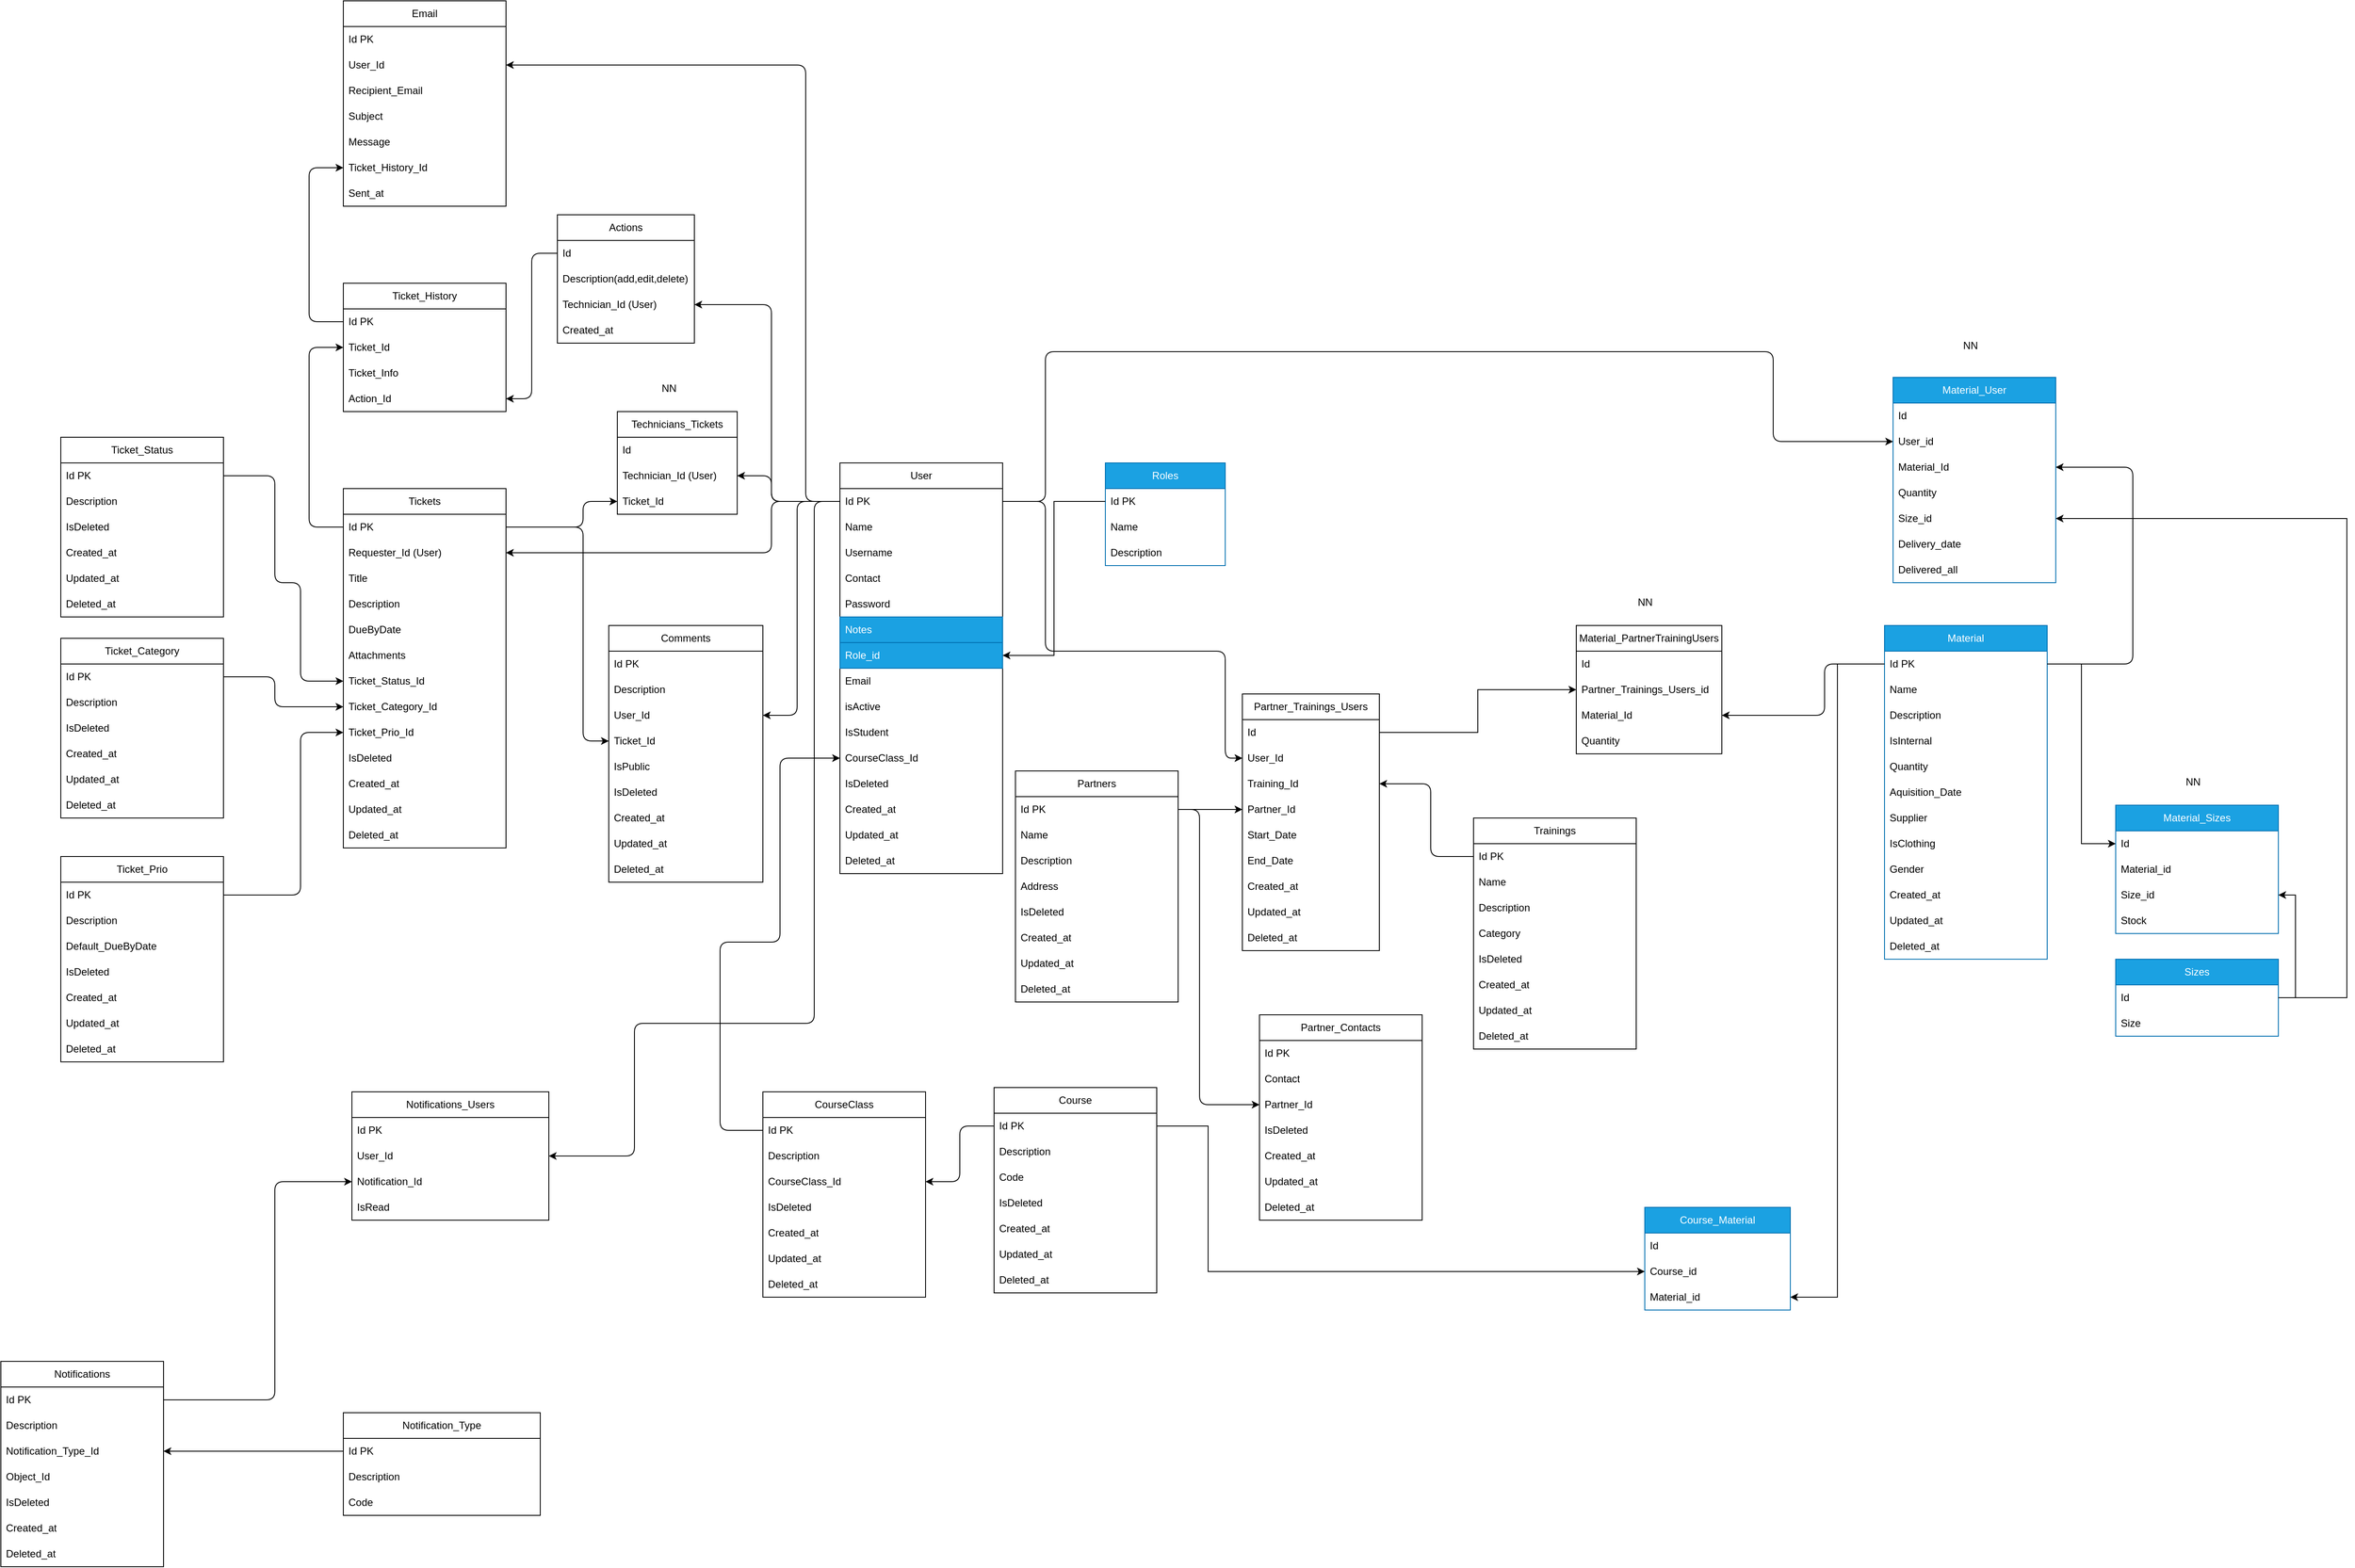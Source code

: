 <mxfile version="22.1.18" type="device">
  <diagram id="TNnMyPxyb9JhMnWyqJjw" name="Page-1">
    <mxGraphModel dx="3846" dy="1987" grid="1" gridSize="10" guides="0" tooltips="1" connect="1" arrows="1" fold="1" page="1" pageScale="1" pageWidth="850" pageHeight="1100" math="0" shadow="0">
      <root>
        <mxCell id="0" />
        <mxCell id="1" parent="0" />
        <mxCell id="6" value="Roles" style="swimlane;fontStyle=0;childLayout=stackLayout;horizontal=1;startSize=30;horizontalStack=0;resizeParent=1;resizeParentMax=0;resizeLast=0;collapsible=1;marginBottom=0;whiteSpace=wrap;html=1;fillColor=#1ba1e2;fontColor=#ffffff;strokeColor=#006EAF;" parent="1" vertex="1">
          <mxGeometry x="340" y="70" width="140" height="120" as="geometry" />
        </mxCell>
        <mxCell id="7" value="Id PK" style="text;align=left;verticalAlign=middle;spacingLeft=4;spacingRight=4;overflow=hidden;points=[[0,0.5],[1,0.5]];portConstraint=eastwest;rotatable=0;whiteSpace=wrap;html=1;" parent="6" vertex="1">
          <mxGeometry y="30" width="140" height="30" as="geometry" />
        </mxCell>
        <mxCell id="8" value="Name" style="text;strokeColor=none;fillColor=none;align=left;verticalAlign=middle;spacingLeft=4;spacingRight=4;overflow=hidden;points=[[0,0.5],[1,0.5]];portConstraint=eastwest;rotatable=0;whiteSpace=wrap;html=1;" parent="6" vertex="1">
          <mxGeometry y="60" width="140" height="30" as="geometry" />
        </mxCell>
        <mxCell id="9" value="Description" style="text;strokeColor=none;fillColor=none;align=left;verticalAlign=middle;spacingLeft=4;spacingRight=4;overflow=hidden;points=[[0,0.5],[1,0.5]];portConstraint=eastwest;rotatable=0;whiteSpace=wrap;html=1;" parent="6" vertex="1">
          <mxGeometry y="90" width="140" height="30" as="geometry" />
        </mxCell>
        <mxCell id="21" value="Material" style="swimlane;fontStyle=0;childLayout=stackLayout;horizontal=1;startSize=30;horizontalStack=0;resizeParent=1;resizeParentMax=0;resizeLast=0;collapsible=1;marginBottom=0;whiteSpace=wrap;html=1;fillColor=#1ba1e2;fontColor=#ffffff;strokeColor=#006EAF;" parent="1" vertex="1">
          <mxGeometry x="1250" y="260" width="190" height="390" as="geometry" />
        </mxCell>
        <mxCell id="22" value="Id PK" style="text;strokeColor=none;fillColor=none;align=left;verticalAlign=middle;spacingLeft=4;spacingRight=4;overflow=hidden;points=[[0,0.5],[1,0.5]];portConstraint=eastwest;rotatable=0;whiteSpace=wrap;html=1;" parent="21" vertex="1">
          <mxGeometry y="30" width="190" height="30" as="geometry" />
        </mxCell>
        <mxCell id="23" value="Name" style="text;strokeColor=none;fillColor=none;align=left;verticalAlign=middle;spacingLeft=4;spacingRight=4;overflow=hidden;points=[[0,0.5],[1,0.5]];portConstraint=eastwest;rotatable=0;whiteSpace=wrap;html=1;" parent="21" vertex="1">
          <mxGeometry y="60" width="190" height="30" as="geometry" />
        </mxCell>
        <mxCell id="25" value="Description" style="text;strokeColor=none;fillColor=none;align=left;verticalAlign=middle;spacingLeft=4;spacingRight=4;overflow=hidden;points=[[0,0.5],[1,0.5]];portConstraint=eastwest;rotatable=0;whiteSpace=wrap;html=1;" parent="21" vertex="1">
          <mxGeometry y="90" width="190" height="30" as="geometry" />
        </mxCell>
        <mxCell id="36" value="IsInternal" style="text;strokeColor=none;fillColor=none;align=left;verticalAlign=middle;spacingLeft=4;spacingRight=4;overflow=hidden;points=[[0,0.5],[1,0.5]];portConstraint=eastwest;rotatable=0;whiteSpace=wrap;html=1;" parent="21" vertex="1">
          <mxGeometry y="120" width="190" height="30" as="geometry" />
        </mxCell>
        <mxCell id="37" value="Quantity" style="text;strokeColor=none;fillColor=none;align=left;verticalAlign=middle;spacingLeft=4;spacingRight=4;overflow=hidden;points=[[0,0.5],[1,0.5]];portConstraint=eastwest;rotatable=0;whiteSpace=wrap;html=1;" parent="21" vertex="1">
          <mxGeometry y="150" width="190" height="30" as="geometry" />
        </mxCell>
        <mxCell id="38" value="Aquisition_Date" style="text;strokeColor=none;fillColor=none;align=left;verticalAlign=middle;spacingLeft=4;spacingRight=4;overflow=hidden;points=[[0,0.5],[1,0.5]];portConstraint=eastwest;rotatable=0;whiteSpace=wrap;html=1;" parent="21" vertex="1">
          <mxGeometry y="180" width="190" height="30" as="geometry" />
        </mxCell>
        <mxCell id="359" value="Supplier" style="text;strokeColor=none;fillColor=none;align=left;verticalAlign=middle;spacingLeft=4;spacingRight=4;overflow=hidden;points=[[0,0.5],[1,0.5]];portConstraint=eastwest;rotatable=0;whiteSpace=wrap;html=1;" parent="21" vertex="1">
          <mxGeometry y="210" width="190" height="30" as="geometry" />
        </mxCell>
        <mxCell id="360" value="IsClothing" style="text;strokeColor=none;fillColor=none;align=left;verticalAlign=middle;spacingLeft=4;spacingRight=4;overflow=hidden;points=[[0,0.5],[1,0.5]];portConstraint=eastwest;rotatable=0;whiteSpace=wrap;html=1;" parent="21" vertex="1">
          <mxGeometry y="240" width="190" height="30" as="geometry" />
        </mxCell>
        <mxCell id="361" value="Gender" style="text;strokeColor=none;fillColor=none;align=left;verticalAlign=middle;spacingLeft=4;spacingRight=4;overflow=hidden;points=[[0,0.5],[1,0.5]];portConstraint=eastwest;rotatable=0;whiteSpace=wrap;html=1;" parent="21" vertex="1">
          <mxGeometry y="270" width="190" height="30" as="geometry" />
        </mxCell>
        <mxCell id="28" value="Created_at" style="text;strokeColor=none;fillColor=none;align=left;verticalAlign=middle;spacingLeft=4;spacingRight=4;overflow=hidden;points=[[0,0.5],[1,0.5]];portConstraint=eastwest;rotatable=0;whiteSpace=wrap;html=1;" parent="21" vertex="1">
          <mxGeometry y="300" width="190" height="30" as="geometry" />
        </mxCell>
        <mxCell id="34" value="Updated_at" style="text;strokeColor=none;fillColor=none;align=left;verticalAlign=middle;spacingLeft=4;spacingRight=4;overflow=hidden;points=[[0,0.5],[1,0.5]];portConstraint=eastwest;rotatable=0;whiteSpace=wrap;html=1;" parent="21" vertex="1">
          <mxGeometry y="330" width="190" height="30" as="geometry" />
        </mxCell>
        <mxCell id="35" value="Deleted_at" style="text;strokeColor=none;fillColor=none;align=left;verticalAlign=middle;spacingLeft=4;spacingRight=4;overflow=hidden;points=[[0,0.5],[1,0.5]];portConstraint=eastwest;rotatable=0;whiteSpace=wrap;html=1;" parent="21" vertex="1">
          <mxGeometry y="360" width="190" height="30" as="geometry" />
        </mxCell>
        <mxCell id="40" value="Trainings" style="swimlane;fontStyle=0;childLayout=stackLayout;horizontal=1;startSize=30;horizontalStack=0;resizeParent=1;resizeParentMax=0;resizeLast=0;collapsible=1;marginBottom=0;whiteSpace=wrap;html=1;" parent="1" vertex="1">
          <mxGeometry x="770" y="485" width="190" height="270" as="geometry" />
        </mxCell>
        <mxCell id="41" value="Id PK" style="text;strokeColor=none;fillColor=none;align=left;verticalAlign=middle;spacingLeft=4;spacingRight=4;overflow=hidden;points=[[0,0.5],[1,0.5]];portConstraint=eastwest;rotatable=0;whiteSpace=wrap;html=1;" parent="40" vertex="1">
          <mxGeometry y="30" width="190" height="30" as="geometry" />
        </mxCell>
        <mxCell id="456" value="Name" style="text;strokeColor=none;fillColor=none;align=left;verticalAlign=middle;spacingLeft=4;spacingRight=4;overflow=hidden;points=[[0,0.5],[1,0.5]];portConstraint=eastwest;rotatable=0;whiteSpace=wrap;html=1;" parent="40" vertex="1">
          <mxGeometry y="60" width="190" height="30" as="geometry" />
        </mxCell>
        <mxCell id="51" value="Description" style="text;strokeColor=none;fillColor=none;align=left;verticalAlign=middle;spacingLeft=4;spacingRight=4;overflow=hidden;points=[[0,0.5],[1,0.5]];portConstraint=eastwest;rotatable=0;whiteSpace=wrap;html=1;" parent="40" vertex="1">
          <mxGeometry y="90" width="190" height="30" as="geometry" />
        </mxCell>
        <mxCell id="42" value="Category" style="text;strokeColor=none;fillColor=none;align=left;verticalAlign=middle;spacingLeft=4;spacingRight=4;overflow=hidden;points=[[0,0.5],[1,0.5]];portConstraint=eastwest;rotatable=0;whiteSpace=wrap;html=1;" parent="40" vertex="1">
          <mxGeometry y="120" width="190" height="30" as="geometry" />
        </mxCell>
        <mxCell id="422" value="IsDeleted" style="text;strokeColor=none;fillColor=none;align=left;verticalAlign=middle;spacingLeft=4;spacingRight=4;overflow=hidden;points=[[0,0.5],[1,0.5]];portConstraint=eastwest;rotatable=0;whiteSpace=wrap;html=1;" parent="40" vertex="1">
          <mxGeometry y="150" width="190" height="30" as="geometry" />
        </mxCell>
        <mxCell id="52" value="Created_at" style="text;strokeColor=none;fillColor=none;align=left;verticalAlign=middle;spacingLeft=4;spacingRight=4;overflow=hidden;points=[[0,0.5],[1,0.5]];portConstraint=eastwest;rotatable=0;whiteSpace=wrap;html=1;" parent="40" vertex="1">
          <mxGeometry y="180" width="190" height="30" as="geometry" />
        </mxCell>
        <mxCell id="53" value="Updated_at" style="text;strokeColor=none;fillColor=none;align=left;verticalAlign=middle;spacingLeft=4;spacingRight=4;overflow=hidden;points=[[0,0.5],[1,0.5]];portConstraint=eastwest;rotatable=0;whiteSpace=wrap;html=1;" parent="40" vertex="1">
          <mxGeometry y="210" width="190" height="30" as="geometry" />
        </mxCell>
        <mxCell id="54" value="Deleted_at" style="text;strokeColor=none;fillColor=none;align=left;verticalAlign=middle;spacingLeft=4;spacingRight=4;overflow=hidden;points=[[0,0.5],[1,0.5]];portConstraint=eastwest;rotatable=0;whiteSpace=wrap;html=1;" parent="40" vertex="1">
          <mxGeometry y="240" width="190" height="30" as="geometry" />
        </mxCell>
        <mxCell id="57" value="Partners" style="swimlane;fontStyle=0;childLayout=stackLayout;horizontal=1;startSize=30;horizontalStack=0;resizeParent=1;resizeParentMax=0;resizeLast=0;collapsible=1;marginBottom=0;whiteSpace=wrap;html=1;" parent="1" vertex="1">
          <mxGeometry x="235" y="430" width="190" height="270" as="geometry" />
        </mxCell>
        <mxCell id="58" value="Id PK" style="text;strokeColor=none;fillColor=none;align=left;verticalAlign=middle;spacingLeft=4;spacingRight=4;overflow=hidden;points=[[0,0.5],[1,0.5]];portConstraint=eastwest;rotatable=0;whiteSpace=wrap;html=1;" parent="57" vertex="1">
          <mxGeometry y="30" width="190" height="30" as="geometry" />
        </mxCell>
        <mxCell id="59" value="Name" style="text;strokeColor=none;fillColor=none;align=left;verticalAlign=middle;spacingLeft=4;spacingRight=4;overflow=hidden;points=[[0,0.5],[1,0.5]];portConstraint=eastwest;rotatable=0;whiteSpace=wrap;html=1;" parent="57" vertex="1">
          <mxGeometry y="60" width="190" height="30" as="geometry" />
        </mxCell>
        <mxCell id="60" value="Description" style="text;strokeColor=none;fillColor=none;align=left;verticalAlign=middle;spacingLeft=4;spacingRight=4;overflow=hidden;points=[[0,0.5],[1,0.5]];portConstraint=eastwest;rotatable=0;whiteSpace=wrap;html=1;" parent="57" vertex="1">
          <mxGeometry y="90" width="190" height="30" as="geometry" />
        </mxCell>
        <mxCell id="67" value="Address" style="text;strokeColor=none;fillColor=none;align=left;verticalAlign=middle;spacingLeft=4;spacingRight=4;overflow=hidden;points=[[0,0.5],[1,0.5]];portConstraint=eastwest;rotatable=0;whiteSpace=wrap;html=1;" parent="57" vertex="1">
          <mxGeometry y="120" width="190" height="30" as="geometry" />
        </mxCell>
        <mxCell id="421" value="IsDeleted" style="text;strokeColor=none;fillColor=none;align=left;verticalAlign=middle;spacingLeft=4;spacingRight=4;overflow=hidden;points=[[0,0.5],[1,0.5]];portConstraint=eastwest;rotatable=0;whiteSpace=wrap;html=1;" parent="57" vertex="1">
          <mxGeometry y="150" width="190" height="30" as="geometry" />
        </mxCell>
        <mxCell id="63" value="Created_at" style="text;strokeColor=none;fillColor=none;align=left;verticalAlign=middle;spacingLeft=4;spacingRight=4;overflow=hidden;points=[[0,0.5],[1,0.5]];portConstraint=eastwest;rotatable=0;whiteSpace=wrap;html=1;" parent="57" vertex="1">
          <mxGeometry y="180" width="190" height="30" as="geometry" />
        </mxCell>
        <mxCell id="64" value="Updated_at" style="text;strokeColor=none;fillColor=none;align=left;verticalAlign=middle;spacingLeft=4;spacingRight=4;overflow=hidden;points=[[0,0.5],[1,0.5]];portConstraint=eastwest;rotatable=0;whiteSpace=wrap;html=1;" parent="57" vertex="1">
          <mxGeometry y="210" width="190" height="30" as="geometry" />
        </mxCell>
        <mxCell id="65" value="Deleted_at" style="text;strokeColor=none;fillColor=none;align=left;verticalAlign=middle;spacingLeft=4;spacingRight=4;overflow=hidden;points=[[0,0.5],[1,0.5]];portConstraint=eastwest;rotatable=0;whiteSpace=wrap;html=1;" parent="57" vertex="1">
          <mxGeometry y="240" width="190" height="30" as="geometry" />
        </mxCell>
        <mxCell id="76" value="Material_PartnerTrainingUsers" style="swimlane;fontStyle=0;childLayout=stackLayout;horizontal=1;startSize=30;horizontalStack=0;resizeParent=1;resizeParentMax=0;resizeLast=0;collapsible=1;marginBottom=0;whiteSpace=wrap;html=1;" parent="1" vertex="1">
          <mxGeometry x="890" y="260" width="170" height="150" as="geometry" />
        </mxCell>
        <mxCell id="82" value="Id" style="text;strokeColor=none;fillColor=none;align=left;verticalAlign=middle;spacingLeft=4;spacingRight=4;overflow=hidden;points=[[0,0.5],[1,0.5]];portConstraint=eastwest;rotatable=0;whiteSpace=wrap;html=1;" parent="76" vertex="1">
          <mxGeometry y="30" width="170" height="30" as="geometry" />
        </mxCell>
        <mxCell id="77" value="Partner_Trainings_Users_id" style="text;strokeColor=none;fillColor=none;align=left;verticalAlign=middle;spacingLeft=4;spacingRight=4;overflow=hidden;points=[[0,0.5],[1,0.5]];portConstraint=eastwest;rotatable=0;whiteSpace=wrap;html=1;" parent="76" vertex="1">
          <mxGeometry y="60" width="170" height="30" as="geometry" />
        </mxCell>
        <mxCell id="78" value="Material_Id" style="text;strokeColor=none;fillColor=none;align=left;verticalAlign=middle;spacingLeft=4;spacingRight=4;overflow=hidden;points=[[0,0.5],[1,0.5]];portConstraint=eastwest;rotatable=0;whiteSpace=wrap;html=1;" parent="76" vertex="1">
          <mxGeometry y="90" width="170" height="30" as="geometry" />
        </mxCell>
        <mxCell id="183" value="Quantity" style="text;strokeColor=none;fillColor=none;align=left;verticalAlign=middle;spacingLeft=4;spacingRight=4;overflow=hidden;points=[[0,0.5],[1,0.5]];portConstraint=eastwest;rotatable=0;whiteSpace=wrap;html=1;" parent="76" vertex="1">
          <mxGeometry y="120" width="170" height="30" as="geometry" />
        </mxCell>
        <mxCell id="84" style="edgeStyle=none;html=1;entryX=1;entryY=0.5;entryDx=0;entryDy=0;exitX=0;exitY=0.5;exitDx=0;exitDy=0;" parent="1" source="22" target="78" edge="1">
          <mxGeometry relative="1" as="geometry">
            <Array as="points">
              <mxPoint x="1180" y="305" />
              <mxPoint x="1180" y="365" />
            </Array>
          </mxGeometry>
        </mxCell>
        <mxCell id="85" value="Partner_Trainings_Users" style="swimlane;fontStyle=0;childLayout=stackLayout;horizontal=1;startSize=30;horizontalStack=0;resizeParent=1;resizeParentMax=0;resizeLast=0;collapsible=1;marginBottom=0;whiteSpace=wrap;html=1;" parent="1" vertex="1">
          <mxGeometry x="500" y="340" width="160" height="300" as="geometry" />
        </mxCell>
        <mxCell id="86" value="Id" style="text;strokeColor=none;fillColor=none;align=left;verticalAlign=middle;spacingLeft=4;spacingRight=4;overflow=hidden;points=[[0,0.5],[1,0.5]];portConstraint=eastwest;rotatable=0;whiteSpace=wrap;html=1;" parent="85" vertex="1">
          <mxGeometry y="30" width="160" height="30" as="geometry" />
        </mxCell>
        <mxCell id="88" value="User_Id" style="text;strokeColor=none;fillColor=none;align=left;verticalAlign=middle;spacingLeft=4;spacingRight=4;overflow=hidden;points=[[0,0.5],[1,0.5]];portConstraint=eastwest;rotatable=0;whiteSpace=wrap;html=1;" parent="85" vertex="1">
          <mxGeometry y="60" width="160" height="30" as="geometry" />
        </mxCell>
        <mxCell id="95" value="Training_Id" style="text;strokeColor=none;fillColor=none;align=left;verticalAlign=middle;spacingLeft=4;spacingRight=4;overflow=hidden;points=[[0,0.5],[1,0.5]];portConstraint=eastwest;rotatable=0;whiteSpace=wrap;html=1;" parent="85" vertex="1">
          <mxGeometry y="90" width="160" height="30" as="geometry" />
        </mxCell>
        <mxCell id="87" value="Partner_Id" style="text;strokeColor=none;fillColor=none;align=left;verticalAlign=middle;spacingLeft=4;spacingRight=4;overflow=hidden;points=[[0,0.5],[1,0.5]];portConstraint=eastwest;rotatable=0;whiteSpace=wrap;html=1;" parent="85" vertex="1">
          <mxGeometry y="120" width="160" height="30" as="geometry" />
        </mxCell>
        <mxCell id="345" value="Start_Date" style="text;strokeColor=none;fillColor=none;align=left;verticalAlign=middle;spacingLeft=4;spacingRight=4;overflow=hidden;points=[[0,0.5],[1,0.5]];portConstraint=eastwest;rotatable=0;whiteSpace=wrap;html=1;" parent="85" vertex="1">
          <mxGeometry y="150" width="160" height="30" as="geometry" />
        </mxCell>
        <mxCell id="346" value="End_Date" style="text;strokeColor=none;fillColor=none;align=left;verticalAlign=middle;spacingLeft=4;spacingRight=4;overflow=hidden;points=[[0,0.5],[1,0.5]];portConstraint=eastwest;rotatable=0;whiteSpace=wrap;html=1;" parent="85" vertex="1">
          <mxGeometry y="180" width="160" height="30" as="geometry" />
        </mxCell>
        <mxCell id="347" value="Created_at" style="text;strokeColor=none;fillColor=none;align=left;verticalAlign=middle;spacingLeft=4;spacingRight=4;overflow=hidden;points=[[0,0.5],[1,0.5]];portConstraint=eastwest;rotatable=0;whiteSpace=wrap;html=1;" parent="85" vertex="1">
          <mxGeometry y="210" width="160" height="30" as="geometry" />
        </mxCell>
        <mxCell id="348" value="Updated_at" style="text;strokeColor=none;fillColor=none;align=left;verticalAlign=middle;spacingLeft=4;spacingRight=4;overflow=hidden;points=[[0,0.5],[1,0.5]];portConstraint=eastwest;rotatable=0;whiteSpace=wrap;html=1;" parent="85" vertex="1">
          <mxGeometry y="240" width="160" height="30" as="geometry" />
        </mxCell>
        <mxCell id="349" value="Deleted_at" style="text;strokeColor=none;fillColor=none;align=left;verticalAlign=middle;spacingLeft=4;spacingRight=4;overflow=hidden;points=[[0,0.5],[1,0.5]];portConstraint=eastwest;rotatable=0;whiteSpace=wrap;html=1;" parent="85" vertex="1">
          <mxGeometry y="270" width="160" height="30" as="geometry" />
        </mxCell>
        <mxCell id="89" style="edgeStyle=none;html=1;entryX=0;entryY=0.5;entryDx=0;entryDy=0;exitX=1;exitY=0.5;exitDx=0;exitDy=0;" parent="1" source="58" target="87" edge="1">
          <mxGeometry relative="1" as="geometry">
            <Array as="points">
              <mxPoint x="450" y="475" />
            </Array>
          </mxGeometry>
        </mxCell>
        <mxCell id="90" style="edgeStyle=none;html=1;entryX=1;entryY=0.5;entryDx=0;entryDy=0;exitX=0;exitY=0.5;exitDx=0;exitDy=0;" parent="1" source="41" target="95" edge="1">
          <mxGeometry relative="1" as="geometry">
            <Array as="points">
              <mxPoint x="720" y="530" />
              <mxPoint x="720" y="445" />
              <mxPoint x="690" y="445" />
            </Array>
          </mxGeometry>
        </mxCell>
        <mxCell id="96" style="edgeStyle=none;html=1;exitX=1;exitY=0.5;exitDx=0;exitDy=0;entryX=0;entryY=0.5;entryDx=0;entryDy=0;" parent="1" source="ol4XPH6G8LBUZSR8USB0-388" target="88" edge="1">
          <mxGeometry relative="1" as="geometry">
            <Array as="points">
              <mxPoint x="270" y="115" />
              <mxPoint x="270" y="290" />
              <mxPoint x="480" y="290" />
              <mxPoint x="480" y="415" />
            </Array>
            <mxPoint x="200.0" y="115" as="sourcePoint" />
          </mxGeometry>
        </mxCell>
        <mxCell id="98" value="Tickets" style="swimlane;fontStyle=0;childLayout=stackLayout;horizontal=1;startSize=30;horizontalStack=0;resizeParent=1;resizeParentMax=0;resizeLast=0;collapsible=1;marginBottom=0;whiteSpace=wrap;html=1;" parent="1" vertex="1">
          <mxGeometry x="-550" y="100" width="190" height="420" as="geometry" />
        </mxCell>
        <mxCell id="99" value="Id PK" style="text;strokeColor=none;fillColor=none;align=left;verticalAlign=middle;spacingLeft=4;spacingRight=4;overflow=hidden;points=[[0,0.5],[1,0.5]];portConstraint=eastwest;rotatable=0;whiteSpace=wrap;html=1;" parent="98" vertex="1">
          <mxGeometry y="30" width="190" height="30" as="geometry" />
        </mxCell>
        <mxCell id="100" value="Requester_Id (User)" style="text;strokeColor=none;fillColor=none;align=left;verticalAlign=middle;spacingLeft=4;spacingRight=4;overflow=hidden;points=[[0,0.5],[1,0.5]];portConstraint=eastwest;rotatable=0;whiteSpace=wrap;html=1;" parent="98" vertex="1">
          <mxGeometry y="60" width="190" height="30" as="geometry" />
        </mxCell>
        <mxCell id="101" value="Title" style="text;strokeColor=none;fillColor=none;align=left;verticalAlign=middle;spacingLeft=4;spacingRight=4;overflow=hidden;points=[[0,0.5],[1,0.5]];portConstraint=eastwest;rotatable=0;whiteSpace=wrap;html=1;" parent="98" vertex="1">
          <mxGeometry y="90" width="190" height="30" as="geometry" />
        </mxCell>
        <mxCell id="107" value="Description" style="text;strokeColor=none;fillColor=none;align=left;verticalAlign=middle;spacingLeft=4;spacingRight=4;overflow=hidden;points=[[0,0.5],[1,0.5]];portConstraint=eastwest;rotatable=0;whiteSpace=wrap;html=1;" parent="98" vertex="1">
          <mxGeometry y="120" width="190" height="30" as="geometry" />
        </mxCell>
        <mxCell id="386" value="DueByDate" style="text;strokeColor=none;fillColor=none;align=left;verticalAlign=middle;spacingLeft=4;spacingRight=4;overflow=hidden;points=[[0,0.5],[1,0.5]];portConstraint=eastwest;rotatable=0;whiteSpace=wrap;html=1;" parent="98" vertex="1">
          <mxGeometry y="150" width="190" height="30" as="geometry" />
        </mxCell>
        <mxCell id="309" value="Attachments" style="text;strokeColor=none;fillColor=none;align=left;verticalAlign=middle;spacingLeft=4;spacingRight=4;overflow=hidden;points=[[0,0.5],[1,0.5]];portConstraint=eastwest;rotatable=0;whiteSpace=wrap;html=1;" parent="98" vertex="1">
          <mxGeometry y="180" width="190" height="30" as="geometry" />
        </mxCell>
        <mxCell id="108" value="Ticket_Status_Id" style="text;strokeColor=none;fillColor=none;align=left;verticalAlign=middle;spacingLeft=4;spacingRight=4;overflow=hidden;points=[[0,0.5],[1,0.5]];portConstraint=eastwest;rotatable=0;whiteSpace=wrap;html=1;" parent="98" vertex="1">
          <mxGeometry y="210" width="190" height="30" as="geometry" />
        </mxCell>
        <mxCell id="382" value="Ticket_Category_Id" style="text;strokeColor=none;fillColor=none;align=left;verticalAlign=middle;spacingLeft=4;spacingRight=4;overflow=hidden;points=[[0,0.5],[1,0.5]];portConstraint=eastwest;rotatable=0;whiteSpace=wrap;html=1;" parent="98" vertex="1">
          <mxGeometry y="240" width="190" height="30" as="geometry" />
        </mxCell>
        <mxCell id="384" value="Ticket_Prio_Id" style="text;strokeColor=none;fillColor=none;align=left;verticalAlign=middle;spacingLeft=4;spacingRight=4;overflow=hidden;points=[[0,0.5],[1,0.5]];portConstraint=eastwest;rotatable=0;whiteSpace=wrap;html=1;" parent="98" vertex="1">
          <mxGeometry y="270" width="190" height="30" as="geometry" />
        </mxCell>
        <mxCell id="115" value="IsDeleted" style="text;strokeColor=none;fillColor=none;align=left;verticalAlign=middle;spacingLeft=4;spacingRight=4;overflow=hidden;points=[[0,0.5],[1,0.5]];portConstraint=eastwest;rotatable=0;whiteSpace=wrap;html=1;" parent="98" vertex="1">
          <mxGeometry y="300" width="190" height="30" as="geometry" />
        </mxCell>
        <mxCell id="104" value="Created_at" style="text;strokeColor=none;fillColor=none;align=left;verticalAlign=middle;spacingLeft=4;spacingRight=4;overflow=hidden;points=[[0,0.5],[1,0.5]];portConstraint=eastwest;rotatable=0;whiteSpace=wrap;html=1;" parent="98" vertex="1">
          <mxGeometry y="330" width="190" height="30" as="geometry" />
        </mxCell>
        <mxCell id="105" value="Updated_at" style="text;strokeColor=none;fillColor=none;align=left;verticalAlign=middle;spacingLeft=4;spacingRight=4;overflow=hidden;points=[[0,0.5],[1,0.5]];portConstraint=eastwest;rotatable=0;whiteSpace=wrap;html=1;" parent="98" vertex="1">
          <mxGeometry y="360" width="190" height="30" as="geometry" />
        </mxCell>
        <mxCell id="106" value="Deleted_at" style="text;strokeColor=none;fillColor=none;align=left;verticalAlign=middle;spacingLeft=4;spacingRight=4;overflow=hidden;points=[[0,0.5],[1,0.5]];portConstraint=eastwest;rotatable=0;whiteSpace=wrap;html=1;" parent="98" vertex="1">
          <mxGeometry y="390" width="190" height="30" as="geometry" />
        </mxCell>
        <mxCell id="113" style="edgeStyle=none;html=1;entryX=1;entryY=0.5;entryDx=0;entryDy=0;exitX=0;exitY=0.5;exitDx=0;exitDy=0;" parent="1" target="100" edge="1">
          <mxGeometry relative="1" as="geometry">
            <Array as="points">
              <mxPoint x="-50" y="115" />
              <mxPoint x="-50" y="175" />
            </Array>
            <mxPoint x="20" y="115" as="sourcePoint" />
          </mxGeometry>
        </mxCell>
        <mxCell id="117" value="Comments" style="swimlane;fontStyle=0;childLayout=stackLayout;horizontal=1;startSize=30;horizontalStack=0;resizeParent=1;resizeParentMax=0;resizeLast=0;collapsible=1;marginBottom=0;whiteSpace=wrap;html=1;" parent="1" vertex="1">
          <mxGeometry x="-240" y="260" width="180" height="300" as="geometry" />
        </mxCell>
        <mxCell id="118" value="Id PK" style="text;strokeColor=none;fillColor=none;align=left;verticalAlign=middle;spacingLeft=4;spacingRight=4;overflow=hidden;points=[[0,0.5],[1,0.5]];portConstraint=eastwest;rotatable=0;whiteSpace=wrap;html=1;" parent="117" vertex="1">
          <mxGeometry y="30" width="180" height="30" as="geometry" />
        </mxCell>
        <mxCell id="178" value="Description" style="text;strokeColor=none;fillColor=none;align=left;verticalAlign=middle;spacingLeft=4;spacingRight=4;overflow=hidden;points=[[0,0.5],[1,0.5]];portConstraint=eastwest;rotatable=0;whiteSpace=wrap;html=1;" parent="117" vertex="1">
          <mxGeometry y="60" width="180" height="30" as="geometry" />
        </mxCell>
        <mxCell id="177" value="User_Id" style="text;strokeColor=none;fillColor=none;align=left;verticalAlign=middle;spacingLeft=4;spacingRight=4;overflow=hidden;points=[[0,0.5],[1,0.5]];portConstraint=eastwest;rotatable=0;whiteSpace=wrap;html=1;" parent="117" vertex="1">
          <mxGeometry y="90" width="180" height="30" as="geometry" />
        </mxCell>
        <mxCell id="121" value="Ticket_Id" style="text;strokeColor=none;fillColor=none;align=left;verticalAlign=middle;spacingLeft=4;spacingRight=4;overflow=hidden;points=[[0,0.5],[1,0.5]];portConstraint=eastwest;rotatable=0;whiteSpace=wrap;html=1;" parent="117" vertex="1">
          <mxGeometry y="120" width="180" height="30" as="geometry" />
        </mxCell>
        <mxCell id="317" value="IsPublic" style="text;strokeColor=none;fillColor=none;align=left;verticalAlign=middle;spacingLeft=4;spacingRight=4;overflow=hidden;points=[[0,0.5],[1,0.5]];portConstraint=eastwest;rotatable=0;whiteSpace=wrap;html=1;" parent="117" vertex="1">
          <mxGeometry y="150" width="180" height="30" as="geometry" />
        </mxCell>
        <mxCell id="525" value="IsDeleted" style="text;strokeColor=none;fillColor=none;align=left;verticalAlign=middle;spacingLeft=4;spacingRight=4;overflow=hidden;points=[[0,0.5],[1,0.5]];portConstraint=eastwest;rotatable=0;whiteSpace=wrap;html=1;" parent="117" vertex="1">
          <mxGeometry y="180" width="180" height="30" as="geometry" />
        </mxCell>
        <mxCell id="125" value="Created_at" style="text;strokeColor=none;fillColor=none;align=left;verticalAlign=middle;spacingLeft=4;spacingRight=4;overflow=hidden;points=[[0,0.5],[1,0.5]];portConstraint=eastwest;rotatable=0;whiteSpace=wrap;html=1;" parent="117" vertex="1">
          <mxGeometry y="210" width="180" height="30" as="geometry" />
        </mxCell>
        <mxCell id="126" value="Updated_at" style="text;strokeColor=none;fillColor=none;align=left;verticalAlign=middle;spacingLeft=4;spacingRight=4;overflow=hidden;points=[[0,0.5],[1,0.5]];portConstraint=eastwest;rotatable=0;whiteSpace=wrap;html=1;" parent="117" vertex="1">
          <mxGeometry y="240" width="180" height="30" as="geometry" />
        </mxCell>
        <mxCell id="127" value="Deleted_at" style="text;strokeColor=none;fillColor=none;align=left;verticalAlign=middle;spacingLeft=4;spacingRight=4;overflow=hidden;points=[[0,0.5],[1,0.5]];portConstraint=eastwest;rotatable=0;whiteSpace=wrap;html=1;" parent="117" vertex="1">
          <mxGeometry y="270" width="180" height="30" as="geometry" />
        </mxCell>
        <mxCell id="148" value="Technicians_Tickets" style="swimlane;fontStyle=0;childLayout=stackLayout;horizontal=1;startSize=30;horizontalStack=0;resizeParent=1;resizeParentMax=0;resizeLast=0;collapsible=1;marginBottom=0;whiteSpace=wrap;html=1;" parent="1" vertex="1">
          <mxGeometry x="-230" y="10" width="140" height="120" as="geometry" />
        </mxCell>
        <mxCell id="149" value="Id" style="text;strokeColor=none;fillColor=none;align=left;verticalAlign=middle;spacingLeft=4;spacingRight=4;overflow=hidden;points=[[0,0.5],[1,0.5]];portConstraint=eastwest;rotatable=0;whiteSpace=wrap;html=1;" parent="148" vertex="1">
          <mxGeometry y="30" width="140" height="30" as="geometry" />
        </mxCell>
        <mxCell id="150" value="Technician_Id (User)" style="text;strokeColor=none;fillColor=none;align=left;verticalAlign=middle;spacingLeft=4;spacingRight=4;overflow=hidden;points=[[0,0.5],[1,0.5]];portConstraint=eastwest;rotatable=0;whiteSpace=wrap;html=1;" parent="148" vertex="1">
          <mxGeometry y="60" width="140" height="30" as="geometry" />
        </mxCell>
        <mxCell id="151" value="Ticket_Id" style="text;strokeColor=none;fillColor=none;align=left;verticalAlign=middle;spacingLeft=4;spacingRight=4;overflow=hidden;points=[[0,0.5],[1,0.5]];portConstraint=eastwest;rotatable=0;whiteSpace=wrap;html=1;" parent="148" vertex="1">
          <mxGeometry y="90" width="140" height="30" as="geometry" />
        </mxCell>
        <mxCell id="157" style="edgeStyle=none;html=1;entryX=1;entryY=0.5;entryDx=0;entryDy=0;exitX=0;exitY=0.5;exitDx=0;exitDy=0;" parent="1" target="150" edge="1">
          <mxGeometry relative="1" as="geometry">
            <Array as="points">
              <mxPoint x="-50" y="115" />
              <mxPoint x="-50" y="85" />
            </Array>
            <mxPoint x="20" y="115" as="sourcePoint" />
          </mxGeometry>
        </mxCell>
        <mxCell id="158" style="edgeStyle=none;html=1;entryX=0;entryY=0.5;entryDx=0;entryDy=0;exitX=1;exitY=0.5;exitDx=0;exitDy=0;" parent="1" source="99" target="151" edge="1">
          <mxGeometry relative="1" as="geometry">
            <Array as="points">
              <mxPoint x="-270" y="145" />
              <mxPoint x="-270" y="115" />
            </Array>
          </mxGeometry>
        </mxCell>
        <mxCell id="179" style="edgeStyle=none;html=1;entryX=1;entryY=0.5;entryDx=0;entryDy=0;exitX=0;exitY=0.5;exitDx=0;exitDy=0;" parent="1" target="177" edge="1">
          <mxGeometry relative="1" as="geometry">
            <Array as="points">
              <mxPoint x="-20" y="115" />
              <mxPoint x="-20" y="365" />
            </Array>
            <mxPoint x="20" y="115" as="sourcePoint" />
          </mxGeometry>
        </mxCell>
        <mxCell id="180" style="edgeStyle=none;html=1;entryX=0;entryY=0.5;entryDx=0;entryDy=0;exitX=1;exitY=0.5;exitDx=0;exitDy=0;" parent="1" source="99" target="121" edge="1">
          <mxGeometry relative="1" as="geometry">
            <Array as="points">
              <mxPoint x="-270" y="145" />
              <mxPoint x="-270" y="395" />
            </Array>
          </mxGeometry>
        </mxCell>
        <mxCell id="184" value="CourseClass" style="swimlane;fontStyle=0;childLayout=stackLayout;horizontal=1;startSize=30;horizontalStack=0;resizeParent=1;resizeParentMax=0;resizeLast=0;collapsible=1;marginBottom=0;whiteSpace=wrap;html=1;" parent="1" vertex="1">
          <mxGeometry x="-60" y="805" width="190" height="240" as="geometry" />
        </mxCell>
        <mxCell id="185" value="Id PK" style="text;strokeColor=none;fillColor=none;align=left;verticalAlign=middle;spacingLeft=4;spacingRight=4;overflow=hidden;points=[[0,0.5],[1,0.5]];portConstraint=eastwest;rotatable=0;whiteSpace=wrap;html=1;" parent="184" vertex="1">
          <mxGeometry y="30" width="190" height="30" as="geometry" />
        </mxCell>
        <mxCell id="208" value="Description" style="text;strokeColor=none;fillColor=none;align=left;verticalAlign=middle;spacingLeft=4;spacingRight=4;overflow=hidden;points=[[0,0.5],[1,0.5]];portConstraint=eastwest;rotatable=0;whiteSpace=wrap;html=1;" parent="184" vertex="1">
          <mxGeometry y="60" width="190" height="30" as="geometry" />
        </mxCell>
        <mxCell id="200" value="&lt;span style=&quot;text-align: center;&quot;&gt;CourseClass&lt;/span&gt;_Id" style="text;strokeColor=none;fillColor=none;align=left;verticalAlign=middle;spacingLeft=4;spacingRight=4;overflow=hidden;points=[[0,0.5],[1,0.5]];portConstraint=eastwest;rotatable=0;whiteSpace=wrap;html=1;" parent="184" vertex="1">
          <mxGeometry y="90" width="190" height="30" as="geometry" />
        </mxCell>
        <mxCell id="420" value="IsDeleted" style="text;strokeColor=none;fillColor=none;align=left;verticalAlign=middle;spacingLeft=4;spacingRight=4;overflow=hidden;points=[[0,0.5],[1,0.5]];portConstraint=eastwest;rotatable=0;whiteSpace=wrap;html=1;" parent="184" vertex="1">
          <mxGeometry y="120" width="190" height="30" as="geometry" />
        </mxCell>
        <mxCell id="526" value="Created_at" style="text;strokeColor=none;fillColor=none;align=left;verticalAlign=middle;spacingLeft=4;spacingRight=4;overflow=hidden;points=[[0,0.5],[1,0.5]];portConstraint=eastwest;rotatable=0;whiteSpace=wrap;html=1;" parent="184" vertex="1">
          <mxGeometry y="150" width="190" height="30" as="geometry" />
        </mxCell>
        <mxCell id="193" value="Updated_at" style="text;strokeColor=none;fillColor=none;align=left;verticalAlign=middle;spacingLeft=4;spacingRight=4;overflow=hidden;points=[[0,0.5],[1,0.5]];portConstraint=eastwest;rotatable=0;whiteSpace=wrap;html=1;" parent="184" vertex="1">
          <mxGeometry y="180" width="190" height="30" as="geometry" />
        </mxCell>
        <mxCell id="194" value="Deleted_at" style="text;strokeColor=none;fillColor=none;align=left;verticalAlign=middle;spacingLeft=4;spacingRight=4;overflow=hidden;points=[[0,0.5],[1,0.5]];portConstraint=eastwest;rotatable=0;whiteSpace=wrap;html=1;" parent="184" vertex="1">
          <mxGeometry y="210" width="190" height="30" as="geometry" />
        </mxCell>
        <mxCell id="203" value="Course" style="swimlane;fontStyle=0;childLayout=stackLayout;horizontal=1;startSize=30;horizontalStack=0;resizeParent=1;resizeParentMax=0;resizeLast=0;collapsible=1;marginBottom=0;whiteSpace=wrap;html=1;" parent="1" vertex="1">
          <mxGeometry x="210" y="800" width="190" height="240" as="geometry">
            <mxRectangle x="1190" y="-30" width="80" height="30" as="alternateBounds" />
          </mxGeometry>
        </mxCell>
        <mxCell id="209" value="Id PK" style="text;strokeColor=none;fillColor=none;align=left;verticalAlign=middle;spacingLeft=4;spacingRight=4;overflow=hidden;points=[[0,0.5],[1,0.5]];portConstraint=eastwest;rotatable=0;whiteSpace=wrap;html=1;" parent="203" vertex="1">
          <mxGeometry y="30" width="190" height="30" as="geometry" />
        </mxCell>
        <mxCell id="211" value="Description" style="text;strokeColor=none;fillColor=none;align=left;verticalAlign=middle;spacingLeft=4;spacingRight=4;overflow=hidden;points=[[0,0.5],[1,0.5]];portConstraint=eastwest;rotatable=0;whiteSpace=wrap;html=1;" parent="203" vertex="1">
          <mxGeometry y="60" width="190" height="30" as="geometry" />
        </mxCell>
        <mxCell id="204" value="Code" style="text;strokeColor=none;fillColor=none;align=left;verticalAlign=middle;spacingLeft=4;spacingRight=4;overflow=hidden;points=[[0,0.5],[1,0.5]];portConstraint=eastwest;rotatable=0;whiteSpace=wrap;html=1;" parent="203" vertex="1">
          <mxGeometry y="90" width="190" height="30" as="geometry" />
        </mxCell>
        <mxCell id="419" value="IsDeleted" style="text;strokeColor=none;fillColor=none;align=left;verticalAlign=middle;spacingLeft=4;spacingRight=4;overflow=hidden;points=[[0,0.5],[1,0.5]];portConstraint=eastwest;rotatable=0;whiteSpace=wrap;html=1;" parent="203" vertex="1">
          <mxGeometry y="120" width="190" height="30" as="geometry" />
        </mxCell>
        <mxCell id="205" value="Created_at" style="text;strokeColor=none;fillColor=none;align=left;verticalAlign=middle;spacingLeft=4;spacingRight=4;overflow=hidden;points=[[0,0.5],[1,0.5]];portConstraint=eastwest;rotatable=0;whiteSpace=wrap;html=1;" parent="203" vertex="1">
          <mxGeometry y="150" width="190" height="30" as="geometry" />
        </mxCell>
        <mxCell id="206" value="Updated_at" style="text;strokeColor=none;fillColor=none;align=left;verticalAlign=middle;spacingLeft=4;spacingRight=4;overflow=hidden;points=[[0,0.5],[1,0.5]];portConstraint=eastwest;rotatable=0;whiteSpace=wrap;html=1;" parent="203" vertex="1">
          <mxGeometry y="180" width="190" height="30" as="geometry" />
        </mxCell>
        <mxCell id="207" value="Deleted_at" style="text;strokeColor=none;fillColor=none;align=left;verticalAlign=middle;spacingLeft=4;spacingRight=4;overflow=hidden;points=[[0,0.5],[1,0.5]];portConstraint=eastwest;rotatable=0;whiteSpace=wrap;html=1;" parent="203" vertex="1">
          <mxGeometry y="210" width="190" height="30" as="geometry" />
        </mxCell>
        <mxCell id="295" value="Ticket_Status" style="swimlane;fontStyle=0;childLayout=stackLayout;horizontal=1;startSize=30;horizontalStack=0;resizeParent=1;resizeParentMax=0;resizeLast=0;collapsible=1;marginBottom=0;whiteSpace=wrap;html=1;" parent="1" vertex="1">
          <mxGeometry x="-880" y="40" width="190" height="210" as="geometry" />
        </mxCell>
        <mxCell id="296" value="Id PK" style="text;strokeColor=none;fillColor=none;align=left;verticalAlign=middle;spacingLeft=4;spacingRight=4;overflow=hidden;points=[[0,0.5],[1,0.5]];portConstraint=eastwest;rotatable=0;whiteSpace=wrap;html=1;" parent="295" vertex="1">
          <mxGeometry y="30" width="190" height="30" as="geometry" />
        </mxCell>
        <mxCell id="297" value="Description" style="text;strokeColor=none;fillColor=none;align=left;verticalAlign=middle;spacingLeft=4;spacingRight=4;overflow=hidden;points=[[0,0.5],[1,0.5]];portConstraint=eastwest;rotatable=0;whiteSpace=wrap;html=1;" parent="295" vertex="1">
          <mxGeometry y="60" width="190" height="30" as="geometry" />
        </mxCell>
        <mxCell id="426" value="IsDeleted" style="text;strokeColor=none;fillColor=none;align=left;verticalAlign=middle;spacingLeft=4;spacingRight=4;overflow=hidden;points=[[0,0.5],[1,0.5]];portConstraint=eastwest;rotatable=0;whiteSpace=wrap;html=1;" parent="295" vertex="1">
          <mxGeometry y="90" width="190" height="30" as="geometry" />
        </mxCell>
        <mxCell id="306" value="Created_at" style="text;strokeColor=none;fillColor=none;align=left;verticalAlign=middle;spacingLeft=4;spacingRight=4;overflow=hidden;points=[[0,0.5],[1,0.5]];portConstraint=eastwest;rotatable=0;whiteSpace=wrap;html=1;" parent="295" vertex="1">
          <mxGeometry y="120" width="190" height="30" as="geometry" />
        </mxCell>
        <mxCell id="307" value="Updated_at" style="text;strokeColor=none;fillColor=none;align=left;verticalAlign=middle;spacingLeft=4;spacingRight=4;overflow=hidden;points=[[0,0.5],[1,0.5]];portConstraint=eastwest;rotatable=0;whiteSpace=wrap;html=1;" parent="295" vertex="1">
          <mxGeometry y="150" width="190" height="30" as="geometry" />
        </mxCell>
        <mxCell id="308" value="Deleted_at" style="text;strokeColor=none;fillColor=none;align=left;verticalAlign=middle;spacingLeft=4;spacingRight=4;overflow=hidden;points=[[0,0.5],[1,0.5]];portConstraint=eastwest;rotatable=0;whiteSpace=wrap;html=1;" parent="295" vertex="1">
          <mxGeometry y="180" width="190" height="30" as="geometry" />
        </mxCell>
        <mxCell id="316" style="edgeStyle=none;html=1;entryX=0;entryY=0.5;entryDx=0;entryDy=0;exitX=1;exitY=0.5;exitDx=0;exitDy=0;" parent="1" source="296" target="108" edge="1">
          <mxGeometry relative="1" as="geometry">
            <Array as="points">
              <mxPoint x="-630" y="85" />
              <mxPoint x="-630" y="210" />
              <mxPoint x="-600" y="210" />
              <mxPoint x="-600" y="325" />
            </Array>
          </mxGeometry>
        </mxCell>
        <mxCell id="333" value="Ticket_Category" style="swimlane;fontStyle=0;childLayout=stackLayout;horizontal=1;startSize=30;horizontalStack=0;resizeParent=1;resizeParentMax=0;resizeLast=0;collapsible=1;marginBottom=0;whiteSpace=wrap;html=1;" parent="1" vertex="1">
          <mxGeometry x="-880" y="275" width="190" height="210" as="geometry" />
        </mxCell>
        <mxCell id="334" value="Id PK" style="text;strokeColor=none;fillColor=none;align=left;verticalAlign=middle;spacingLeft=4;spacingRight=4;overflow=hidden;points=[[0,0.5],[1,0.5]];portConstraint=eastwest;rotatable=0;whiteSpace=wrap;html=1;" parent="333" vertex="1">
          <mxGeometry y="30" width="190" height="30" as="geometry" />
        </mxCell>
        <mxCell id="335" value="Description" style="text;strokeColor=none;fillColor=none;align=left;verticalAlign=middle;spacingLeft=4;spacingRight=4;overflow=hidden;points=[[0,0.5],[1,0.5]];portConstraint=eastwest;rotatable=0;whiteSpace=wrap;html=1;" parent="333" vertex="1">
          <mxGeometry y="60" width="190" height="30" as="geometry" />
        </mxCell>
        <mxCell id="425" value="IsDeleted" style="text;strokeColor=none;fillColor=none;align=left;verticalAlign=middle;spacingLeft=4;spacingRight=4;overflow=hidden;points=[[0,0.5],[1,0.5]];portConstraint=eastwest;rotatable=0;whiteSpace=wrap;html=1;" parent="333" vertex="1">
          <mxGeometry y="90" width="190" height="30" as="geometry" />
        </mxCell>
        <mxCell id="336" value="Created_at" style="text;strokeColor=none;fillColor=none;align=left;verticalAlign=middle;spacingLeft=4;spacingRight=4;overflow=hidden;points=[[0,0.5],[1,0.5]];portConstraint=eastwest;rotatable=0;whiteSpace=wrap;html=1;" parent="333" vertex="1">
          <mxGeometry y="120" width="190" height="30" as="geometry" />
        </mxCell>
        <mxCell id="337" value="Updated_at" style="text;strokeColor=none;fillColor=none;align=left;verticalAlign=middle;spacingLeft=4;spacingRight=4;overflow=hidden;points=[[0,0.5],[1,0.5]];portConstraint=eastwest;rotatable=0;whiteSpace=wrap;html=1;" parent="333" vertex="1">
          <mxGeometry y="150" width="190" height="30" as="geometry" />
        </mxCell>
        <mxCell id="338" value="Deleted_at" style="text;strokeColor=none;fillColor=none;align=left;verticalAlign=middle;spacingLeft=4;spacingRight=4;overflow=hidden;points=[[0,0.5],[1,0.5]];portConstraint=eastwest;rotatable=0;whiteSpace=wrap;html=1;" parent="333" vertex="1">
          <mxGeometry y="180" width="190" height="30" as="geometry" />
        </mxCell>
        <mxCell id="339" value="Ticket_Prio" style="swimlane;fontStyle=0;childLayout=stackLayout;horizontal=1;startSize=30;horizontalStack=0;resizeParent=1;resizeParentMax=0;resizeLast=0;collapsible=1;marginBottom=0;whiteSpace=wrap;html=1;" parent="1" vertex="1">
          <mxGeometry x="-880" y="530" width="190" height="240" as="geometry" />
        </mxCell>
        <mxCell id="340" value="Id PK" style="text;strokeColor=none;fillColor=none;align=left;verticalAlign=middle;spacingLeft=4;spacingRight=4;overflow=hidden;points=[[0,0.5],[1,0.5]];portConstraint=eastwest;rotatable=0;whiteSpace=wrap;html=1;" parent="339" vertex="1">
          <mxGeometry y="30" width="190" height="30" as="geometry" />
        </mxCell>
        <mxCell id="387" value="Description" style="text;strokeColor=none;fillColor=none;align=left;verticalAlign=middle;spacingLeft=4;spacingRight=4;overflow=hidden;points=[[0,0.5],[1,0.5]];portConstraint=eastwest;rotatable=0;whiteSpace=wrap;html=1;" parent="339" vertex="1">
          <mxGeometry y="60" width="190" height="30" as="geometry" />
        </mxCell>
        <mxCell id="341" value="Default_DueByDate" style="text;strokeColor=none;fillColor=none;align=left;verticalAlign=middle;spacingLeft=4;spacingRight=4;overflow=hidden;points=[[0,0.5],[1,0.5]];portConstraint=eastwest;rotatable=0;whiteSpace=wrap;html=1;" parent="339" vertex="1">
          <mxGeometry y="90" width="190" height="30" as="geometry" />
        </mxCell>
        <mxCell id="424" value="IsDeleted" style="text;strokeColor=none;fillColor=none;align=left;verticalAlign=middle;spacingLeft=4;spacingRight=4;overflow=hidden;points=[[0,0.5],[1,0.5]];portConstraint=eastwest;rotatable=0;whiteSpace=wrap;html=1;" parent="339" vertex="1">
          <mxGeometry y="120" width="190" height="30" as="geometry" />
        </mxCell>
        <mxCell id="342" value="Created_at" style="text;strokeColor=none;fillColor=none;align=left;verticalAlign=middle;spacingLeft=4;spacingRight=4;overflow=hidden;points=[[0,0.5],[1,0.5]];portConstraint=eastwest;rotatable=0;whiteSpace=wrap;html=1;" parent="339" vertex="1">
          <mxGeometry y="150" width="190" height="30" as="geometry" />
        </mxCell>
        <mxCell id="343" value="Updated_at" style="text;strokeColor=none;fillColor=none;align=left;verticalAlign=middle;spacingLeft=4;spacingRight=4;overflow=hidden;points=[[0,0.5],[1,0.5]];portConstraint=eastwest;rotatable=0;whiteSpace=wrap;html=1;" parent="339" vertex="1">
          <mxGeometry y="180" width="190" height="30" as="geometry" />
        </mxCell>
        <mxCell id="344" value="Deleted_at" style="text;strokeColor=none;fillColor=none;align=left;verticalAlign=middle;spacingLeft=4;spacingRight=4;overflow=hidden;points=[[0,0.5],[1,0.5]];portConstraint=eastwest;rotatable=0;whiteSpace=wrap;html=1;" parent="339" vertex="1">
          <mxGeometry y="210" width="190" height="30" as="geometry" />
        </mxCell>
        <mxCell id="368" style="edgeStyle=none;html=1;entryX=1;entryY=0.5;entryDx=0;entryDy=0;exitX=0;exitY=0.5;exitDx=0;exitDy=0;" parent="1" source="209" target="200" edge="1">
          <mxGeometry relative="1" as="geometry">
            <Array as="points">
              <mxPoint x="170" y="845" />
              <mxPoint x="170" y="910" />
            </Array>
          </mxGeometry>
        </mxCell>
        <mxCell id="370" value="Material_User" style="swimlane;fontStyle=0;childLayout=stackLayout;horizontal=1;startSize=30;horizontalStack=0;resizeParent=1;resizeParentMax=0;resizeLast=0;collapsible=1;marginBottom=0;whiteSpace=wrap;html=1;fillColor=#1ba1e2;fontColor=#ffffff;strokeColor=#006EAF;" parent="1" vertex="1">
          <mxGeometry x="1260" y="-30" width="190" height="240" as="geometry">
            <mxRectangle x="1190" y="-30" width="80" height="30" as="alternateBounds" />
          </mxGeometry>
        </mxCell>
        <mxCell id="371" value="Id" style="text;strokeColor=none;fillColor=none;align=left;verticalAlign=middle;spacingLeft=4;spacingRight=4;overflow=hidden;points=[[0,0.5],[1,0.5]];portConstraint=eastwest;rotatable=0;whiteSpace=wrap;html=1;" parent="370" vertex="1">
          <mxGeometry y="30" width="190" height="30" as="geometry" />
        </mxCell>
        <mxCell id="372" value="User_id" style="text;strokeColor=none;fillColor=none;align=left;verticalAlign=middle;spacingLeft=4;spacingRight=4;overflow=hidden;points=[[0,0.5],[1,0.5]];portConstraint=eastwest;rotatable=0;whiteSpace=wrap;html=1;" parent="370" vertex="1">
          <mxGeometry y="60" width="190" height="30" as="geometry" />
        </mxCell>
        <mxCell id="373" value="Material_Id" style="text;strokeColor=none;fillColor=none;align=left;verticalAlign=middle;spacingLeft=4;spacingRight=4;overflow=hidden;points=[[0,0.5],[1,0.5]];portConstraint=eastwest;rotatable=0;whiteSpace=wrap;html=1;" parent="370" vertex="1">
          <mxGeometry y="90" width="190" height="30" as="geometry" />
        </mxCell>
        <mxCell id="K5GWvNuZxDXxUVd5SY6N-541" value="Quantity" style="text;strokeColor=none;fillColor=none;align=left;verticalAlign=middle;spacingLeft=4;spacingRight=4;overflow=hidden;points=[[0,0.5],[1,0.5]];portConstraint=eastwest;rotatable=0;whiteSpace=wrap;html=1;" parent="370" vertex="1">
          <mxGeometry y="120" width="190" height="30" as="geometry" />
        </mxCell>
        <mxCell id="aDcyHoYM2g-35DXfpNmc-529" value="Size_id" style="text;strokeColor=none;fillColor=none;align=left;verticalAlign=middle;spacingLeft=4;spacingRight=4;overflow=hidden;points=[[0,0.5],[1,0.5]];portConstraint=eastwest;rotatable=0;whiteSpace=wrap;html=1;" vertex="1" parent="370">
          <mxGeometry y="150" width="190" height="30" as="geometry" />
        </mxCell>
        <mxCell id="K5GWvNuZxDXxUVd5SY6N-542" value="Delivery_date" style="text;strokeColor=none;fillColor=none;align=left;verticalAlign=middle;spacingLeft=4;spacingRight=4;overflow=hidden;points=[[0,0.5],[1,0.5]];portConstraint=eastwest;rotatable=0;whiteSpace=wrap;html=1;" parent="370" vertex="1">
          <mxGeometry y="180" width="190" height="30" as="geometry" />
        </mxCell>
        <mxCell id="K5GWvNuZxDXxUVd5SY6N-544" value="Delivered_all" style="text;strokeColor=none;fillColor=none;align=left;verticalAlign=middle;spacingLeft=4;spacingRight=4;overflow=hidden;points=[[0,0.5],[1,0.5]];portConstraint=eastwest;rotatable=0;whiteSpace=wrap;html=1;" parent="370" vertex="1">
          <mxGeometry y="210" width="190" height="30" as="geometry" />
        </mxCell>
        <mxCell id="383" style="edgeStyle=none;html=1;entryX=0;entryY=0.5;entryDx=0;entryDy=0;exitX=1;exitY=0.5;exitDx=0;exitDy=0;" parent="1" source="334" target="382" edge="1">
          <mxGeometry relative="1" as="geometry">
            <Array as="points">
              <mxPoint x="-630" y="320" />
              <mxPoint x="-630" y="355" />
            </Array>
          </mxGeometry>
        </mxCell>
        <mxCell id="385" style="edgeStyle=none;html=1;entryX=0;entryY=0.5;entryDx=0;entryDy=0;exitX=1;exitY=0.5;exitDx=0;exitDy=0;" parent="1" source="340" target="384" edge="1">
          <mxGeometry relative="1" as="geometry">
            <Array as="points">
              <mxPoint x="-600" y="575" />
              <mxPoint x="-600" y="385" />
            </Array>
          </mxGeometry>
        </mxCell>
        <mxCell id="ol4XPH6G8LBUZSR8USB0-387" value="User" style="swimlane;fontStyle=0;childLayout=stackLayout;horizontal=1;startSize=30;horizontalStack=0;resizeParent=1;resizeParentMax=0;resizeLast=0;collapsible=1;marginBottom=0;whiteSpace=wrap;html=1;" parent="1" vertex="1">
          <mxGeometry x="30" y="70" width="190" height="480" as="geometry" />
        </mxCell>
        <mxCell id="ol4XPH6G8LBUZSR8USB0-388" value="Id PK" style="text;strokeColor=none;fillColor=none;align=left;verticalAlign=middle;spacingLeft=4;spacingRight=4;overflow=hidden;points=[[0,0.5],[1,0.5]];portConstraint=eastwest;rotatable=0;whiteSpace=wrap;html=1;" parent="ol4XPH6G8LBUZSR8USB0-387" vertex="1">
          <mxGeometry y="30" width="190" height="30" as="geometry" />
        </mxCell>
        <mxCell id="ol4XPH6G8LBUZSR8USB0-389" value="Name" style="text;strokeColor=none;fillColor=none;align=left;verticalAlign=middle;spacingLeft=4;spacingRight=4;overflow=hidden;points=[[0,0.5],[1,0.5]];portConstraint=eastwest;rotatable=0;whiteSpace=wrap;html=1;" parent="ol4XPH6G8LBUZSR8USB0-387" vertex="1">
          <mxGeometry y="60" width="190" height="30" as="geometry" />
        </mxCell>
        <mxCell id="ol4XPH6G8LBUZSR8USB0-390" value="Username" style="text;strokeColor=none;fillColor=none;align=left;verticalAlign=middle;spacingLeft=4;spacingRight=4;overflow=hidden;points=[[0,0.5],[1,0.5]];portConstraint=eastwest;rotatable=0;whiteSpace=wrap;html=1;" parent="ol4XPH6G8LBUZSR8USB0-387" vertex="1">
          <mxGeometry y="90" width="190" height="30" as="geometry" />
        </mxCell>
        <mxCell id="ol4XPH6G8LBUZSR8USB0-392" value="Contact" style="text;strokeColor=none;fillColor=none;align=left;verticalAlign=middle;spacingLeft=4;spacingRight=4;overflow=hidden;points=[[0,0.5],[1,0.5]];portConstraint=eastwest;rotatable=0;whiteSpace=wrap;html=1;" parent="ol4XPH6G8LBUZSR8USB0-387" vertex="1">
          <mxGeometry y="120" width="190" height="30" as="geometry" />
        </mxCell>
        <mxCell id="ol4XPH6G8LBUZSR8USB0-394" value="Password" style="text;strokeColor=none;fillColor=none;align=left;verticalAlign=middle;spacingLeft=4;spacingRight=4;overflow=hidden;points=[[0,0.5],[1,0.5]];portConstraint=eastwest;rotatable=0;whiteSpace=wrap;html=1;" parent="ol4XPH6G8LBUZSR8USB0-387" vertex="1">
          <mxGeometry y="150" width="190" height="30" as="geometry" />
        </mxCell>
        <mxCell id="ol4XPH6G8LBUZSR8USB0-395" value="Notes" style="text;strokeColor=#006EAF;fillColor=#1ba1e2;align=left;verticalAlign=middle;spacingLeft=4;spacingRight=4;overflow=hidden;points=[[0,0.5],[1,0.5]];portConstraint=eastwest;rotatable=0;whiteSpace=wrap;html=1;fontColor=#ffffff;" parent="ol4XPH6G8LBUZSR8USB0-387" vertex="1">
          <mxGeometry y="180" width="190" height="30" as="geometry" />
        </mxCell>
        <mxCell id="aDcyHoYM2g-35DXfpNmc-527" value="Role_id" style="text;strokeColor=#006EAF;fillColor=#1ba1e2;align=left;verticalAlign=middle;spacingLeft=4;spacingRight=4;overflow=hidden;points=[[0,0.5],[1,0.5]];portConstraint=eastwest;rotatable=0;whiteSpace=wrap;html=1;fontColor=#ffffff;" vertex="1" parent="ol4XPH6G8LBUZSR8USB0-387">
          <mxGeometry y="210" width="190" height="30" as="geometry" />
        </mxCell>
        <mxCell id="K5GWvNuZxDXxUVd5SY6N-559" value="Email" style="text;strokeColor=none;fillColor=none;align=left;verticalAlign=middle;spacingLeft=4;spacingRight=4;overflow=hidden;points=[[0,0.5],[1,0.5]];portConstraint=eastwest;rotatable=0;whiteSpace=wrap;html=1;" parent="ol4XPH6G8LBUZSR8USB0-387" vertex="1">
          <mxGeometry y="240" width="190" height="30" as="geometry" />
        </mxCell>
        <mxCell id="457" value="isActive" style="text;strokeColor=none;fillColor=none;align=left;verticalAlign=middle;spacingLeft=4;spacingRight=4;overflow=hidden;points=[[0,0.5],[1,0.5]];portConstraint=eastwest;rotatable=0;whiteSpace=wrap;html=1;" parent="ol4XPH6G8LBUZSR8USB0-387" vertex="1">
          <mxGeometry y="270" width="190" height="30" as="geometry" />
        </mxCell>
        <mxCell id="ol4XPH6G8LBUZSR8USB0-397" value="IsStudent" style="text;strokeColor=none;fillColor=none;align=left;verticalAlign=middle;spacingLeft=4;spacingRight=4;overflow=hidden;points=[[0,0.5],[1,0.5]];portConstraint=eastwest;rotatable=0;whiteSpace=wrap;html=1;" parent="ol4XPH6G8LBUZSR8USB0-387" vertex="1">
          <mxGeometry y="300" width="190" height="30" as="geometry" />
        </mxCell>
        <mxCell id="ol4XPH6G8LBUZSR8USB0-398" value="&lt;span style=&quot;text-align: center;&quot;&gt;CourseClass&lt;/span&gt;_Id" style="text;strokeColor=none;fillColor=none;align=left;verticalAlign=middle;spacingLeft=4;spacingRight=4;overflow=hidden;points=[[0,0.5],[1,0.5]];portConstraint=eastwest;rotatable=0;whiteSpace=wrap;html=1;" parent="ol4XPH6G8LBUZSR8USB0-387" vertex="1">
          <mxGeometry y="330" width="190" height="30" as="geometry" />
        </mxCell>
        <mxCell id="417" value="IsDeleted" style="text;strokeColor=none;fillColor=none;align=left;verticalAlign=middle;spacingLeft=4;spacingRight=4;overflow=hidden;points=[[0,0.5],[1,0.5]];portConstraint=eastwest;rotatable=0;whiteSpace=wrap;html=1;" parent="ol4XPH6G8LBUZSR8USB0-387" vertex="1">
          <mxGeometry y="360" width="190" height="30" as="geometry" />
        </mxCell>
        <mxCell id="ol4XPH6G8LBUZSR8USB0-399" value="Created_at" style="text;strokeColor=none;fillColor=none;align=left;verticalAlign=middle;spacingLeft=4;spacingRight=4;overflow=hidden;points=[[0,0.5],[1,0.5]];portConstraint=eastwest;rotatable=0;whiteSpace=wrap;html=1;" parent="ol4XPH6G8LBUZSR8USB0-387" vertex="1">
          <mxGeometry y="390" width="190" height="30" as="geometry" />
        </mxCell>
        <mxCell id="ol4XPH6G8LBUZSR8USB0-400" value="Updated_at" style="text;strokeColor=none;fillColor=none;align=left;verticalAlign=middle;spacingLeft=4;spacingRight=4;overflow=hidden;points=[[0,0.5],[1,0.5]];portConstraint=eastwest;rotatable=0;whiteSpace=wrap;html=1;" parent="ol4XPH6G8LBUZSR8USB0-387" vertex="1">
          <mxGeometry y="420" width="190" height="30" as="geometry" />
        </mxCell>
        <mxCell id="ol4XPH6G8LBUZSR8USB0-401" value="Deleted_at" style="text;strokeColor=none;fillColor=none;align=left;verticalAlign=middle;spacingLeft=4;spacingRight=4;overflow=hidden;points=[[0,0.5],[1,0.5]];portConstraint=eastwest;rotatable=0;whiteSpace=wrap;html=1;" parent="ol4XPH6G8LBUZSR8USB0-387" vertex="1">
          <mxGeometry y="450" width="190" height="30" as="geometry" />
        </mxCell>
        <mxCell id="389" value="Ticket_History" style="swimlane;fontStyle=0;childLayout=stackLayout;horizontal=1;startSize=30;horizontalStack=0;resizeParent=1;resizeParentMax=0;resizeLast=0;collapsible=1;marginBottom=0;whiteSpace=wrap;html=1;" parent="1" vertex="1">
          <mxGeometry x="-550" y="-140" width="190" height="150" as="geometry" />
        </mxCell>
        <mxCell id="390" value="Id PK" style="text;strokeColor=none;fillColor=none;align=left;verticalAlign=middle;spacingLeft=4;spacingRight=4;overflow=hidden;points=[[0,0.5],[1,0.5]];portConstraint=eastwest;rotatable=0;whiteSpace=wrap;html=1;" parent="389" vertex="1">
          <mxGeometry y="30" width="190" height="30" as="geometry" />
        </mxCell>
        <mxCell id="391" value="Ticket_Id" style="text;strokeColor=none;fillColor=none;align=left;verticalAlign=middle;spacingLeft=4;spacingRight=4;overflow=hidden;points=[[0,0.5],[1,0.5]];portConstraint=eastwest;rotatable=0;whiteSpace=wrap;html=1;" parent="389" vertex="1">
          <mxGeometry y="60" width="190" height="30" as="geometry" />
        </mxCell>
        <mxCell id="392" value="Ticket_Info" style="text;strokeColor=none;fillColor=none;align=left;verticalAlign=middle;spacingLeft=4;spacingRight=4;overflow=hidden;points=[[0,0.5],[1,0.5]];portConstraint=eastwest;rotatable=0;whiteSpace=wrap;html=1;" parent="389" vertex="1">
          <mxGeometry y="90" width="190" height="30" as="geometry" />
        </mxCell>
        <mxCell id="399" value="Action_Id&amp;nbsp;" style="text;strokeColor=none;fillColor=none;align=left;verticalAlign=middle;spacingLeft=4;spacingRight=4;overflow=hidden;points=[[0,0.5],[1,0.5]];portConstraint=eastwest;rotatable=0;whiteSpace=wrap;html=1;" parent="389" vertex="1">
          <mxGeometry y="120" width="190" height="30" as="geometry" />
        </mxCell>
        <mxCell id="398" style="edgeStyle=none;html=1;entryX=0;entryY=0.5;entryDx=0;entryDy=0;exitX=0;exitY=0.5;exitDx=0;exitDy=0;" parent="1" source="99" target="391" edge="1">
          <mxGeometry relative="1" as="geometry">
            <Array as="points">
              <mxPoint x="-590" y="145" />
              <mxPoint x="-590" y="-65" />
            </Array>
          </mxGeometry>
        </mxCell>
        <mxCell id="401" value="Actions" style="swimlane;fontStyle=0;childLayout=stackLayout;horizontal=1;startSize=30;horizontalStack=0;resizeParent=1;resizeParentMax=0;resizeLast=0;collapsible=1;marginBottom=0;whiteSpace=wrap;html=1;" parent="1" vertex="1">
          <mxGeometry x="-300" y="-220" width="160" height="150" as="geometry" />
        </mxCell>
        <mxCell id="402" value="Id" style="text;strokeColor=none;fillColor=none;align=left;verticalAlign=middle;spacingLeft=4;spacingRight=4;overflow=hidden;points=[[0,0.5],[1,0.5]];portConstraint=eastwest;rotatable=0;whiteSpace=wrap;html=1;" parent="401" vertex="1">
          <mxGeometry y="30" width="160" height="30" as="geometry" />
        </mxCell>
        <mxCell id="407" value="Description(add,edit,delete)" style="text;strokeColor=none;fillColor=none;align=left;verticalAlign=middle;spacingLeft=4;spacingRight=4;overflow=hidden;points=[[0,0.5],[1,0.5]];portConstraint=eastwest;rotatable=0;whiteSpace=wrap;html=1;" parent="401" vertex="1">
          <mxGeometry y="60" width="160" height="30" as="geometry" />
        </mxCell>
        <mxCell id="403" value="Technician_Id (User)" style="text;strokeColor=none;fillColor=none;align=left;verticalAlign=middle;spacingLeft=4;spacingRight=4;overflow=hidden;points=[[0,0.5],[1,0.5]];portConstraint=eastwest;rotatable=0;whiteSpace=wrap;html=1;" parent="401" vertex="1">
          <mxGeometry y="90" width="160" height="30" as="geometry" />
        </mxCell>
        <mxCell id="409" value="Created_at" style="text;strokeColor=none;fillColor=none;align=left;verticalAlign=middle;spacingLeft=4;spacingRight=4;overflow=hidden;points=[[0,0.5],[1,0.5]];portConstraint=eastwest;rotatable=0;whiteSpace=wrap;html=1;" parent="401" vertex="1">
          <mxGeometry y="120" width="160" height="30" as="geometry" />
        </mxCell>
        <mxCell id="406" style="edgeStyle=none;html=1;exitX=0;exitY=0.5;exitDx=0;exitDy=0;entryX=1;entryY=0.5;entryDx=0;entryDy=0;" parent="1" source="402" target="399" edge="1">
          <mxGeometry relative="1" as="geometry">
            <Array as="points">
              <mxPoint x="-330" y="-175" />
              <mxPoint x="-330" y="-5" />
            </Array>
          </mxGeometry>
        </mxCell>
        <mxCell id="408" style="edgeStyle=none;html=1;entryX=1;entryY=0.5;entryDx=0;entryDy=0;exitX=0;exitY=0.5;exitDx=0;exitDy=0;" parent="1" source="ol4XPH6G8LBUZSR8USB0-388" target="403" edge="1">
          <mxGeometry relative="1" as="geometry">
            <Array as="points">
              <mxPoint x="-50" y="115" />
              <mxPoint x="-50" y="-115" />
            </Array>
          </mxGeometry>
        </mxCell>
        <mxCell id="411" style="edgeStyle=none;html=1;exitX=1;exitY=0.5;exitDx=0;exitDy=0;entryX=0;entryY=0.5;entryDx=0;entryDy=0;" parent="1" source="ol4XPH6G8LBUZSR8USB0-388" target="372" edge="1">
          <mxGeometry relative="1" as="geometry">
            <Array as="points">
              <mxPoint x="270" y="115" />
              <mxPoint x="270" y="-60" />
              <mxPoint x="1120" y="-60" />
              <mxPoint x="1120" y="45" />
            </Array>
            <mxPoint x="1990" y="380" as="targetPoint" />
          </mxGeometry>
        </mxCell>
        <mxCell id="413" style="edgeStyle=none;html=1;exitX=0;exitY=0.5;exitDx=0;exitDy=0;entryX=0;entryY=0.5;entryDx=0;entryDy=0;" parent="1" source="185" target="ol4XPH6G8LBUZSR8USB0-398" edge="1">
          <mxGeometry relative="1" as="geometry">
            <Array as="points">
              <mxPoint x="-110" y="850" />
              <mxPoint x="-110" y="630" />
              <mxPoint x="-40" y="630" />
              <mxPoint x="-40" y="415" />
            </Array>
          </mxGeometry>
        </mxCell>
        <mxCell id="418" style="edgeStyle=none;html=1;entryX=1;entryY=0.5;entryDx=0;entryDy=0;exitX=1;exitY=0.5;exitDx=0;exitDy=0;" parent="1" source="22" target="373" edge="1">
          <mxGeometry relative="1" as="geometry">
            <Array as="points">
              <mxPoint x="1480" y="305" />
              <mxPoint x="1540" y="305" />
              <mxPoint x="1540" y="75" />
            </Array>
          </mxGeometry>
        </mxCell>
        <mxCell id="459" value="Notifications_Users" style="swimlane;fontStyle=0;childLayout=stackLayout;horizontal=1;startSize=30;horizontalStack=0;resizeParent=1;resizeParentMax=0;resizeLast=0;collapsible=1;marginBottom=0;whiteSpace=wrap;html=1;" parent="1" vertex="1">
          <mxGeometry x="-540" y="805" width="230" height="150" as="geometry" />
        </mxCell>
        <mxCell id="460" value="Id PK" style="text;strokeColor=none;fillColor=none;align=left;verticalAlign=middle;spacingLeft=4;spacingRight=4;overflow=hidden;points=[[0,0.5],[1,0.5]];portConstraint=eastwest;rotatable=0;whiteSpace=wrap;html=1;" parent="459" vertex="1">
          <mxGeometry y="30" width="230" height="30" as="geometry" />
        </mxCell>
        <mxCell id="494" value="User_Id" style="text;strokeColor=none;fillColor=none;align=left;verticalAlign=middle;spacingLeft=4;spacingRight=4;overflow=hidden;points=[[0,0.5],[1,0.5]];portConstraint=eastwest;rotatable=0;whiteSpace=wrap;html=1;" parent="459" vertex="1">
          <mxGeometry y="60" width="230" height="30" as="geometry" />
        </mxCell>
        <mxCell id="493" value="Notification_Id" style="text;strokeColor=none;fillColor=none;align=left;verticalAlign=middle;spacingLeft=4;spacingRight=4;overflow=hidden;points=[[0,0.5],[1,0.5]];portConstraint=eastwest;rotatable=0;whiteSpace=wrap;html=1;" parent="459" vertex="1">
          <mxGeometry y="90" width="230" height="30" as="geometry" />
        </mxCell>
        <mxCell id="462" value="IsRead" style="text;strokeColor=none;fillColor=none;align=left;verticalAlign=middle;spacingLeft=4;spacingRight=4;overflow=hidden;points=[[0,0.5],[1,0.5]];portConstraint=eastwest;rotatable=0;whiteSpace=wrap;html=1;" parent="459" vertex="1">
          <mxGeometry y="120" width="230" height="30" as="geometry" />
        </mxCell>
        <mxCell id="475" value="Notifications" style="swimlane;fontStyle=0;childLayout=stackLayout;horizontal=1;startSize=30;horizontalStack=0;resizeParent=1;resizeParentMax=0;resizeLast=0;collapsible=1;marginBottom=0;whiteSpace=wrap;html=1;" parent="1" vertex="1">
          <mxGeometry x="-950" y="1120" width="190" height="240" as="geometry" />
        </mxCell>
        <mxCell id="476" value="Id PK" style="text;strokeColor=none;fillColor=none;align=left;verticalAlign=middle;spacingLeft=4;spacingRight=4;overflow=hidden;points=[[0,0.5],[1,0.5]];portConstraint=eastwest;rotatable=0;whiteSpace=wrap;html=1;" parent="475" vertex="1">
          <mxGeometry y="30" width="190" height="30" as="geometry" />
        </mxCell>
        <mxCell id="488" value="Description" style="text;strokeColor=none;fillColor=none;align=left;verticalAlign=middle;spacingLeft=4;spacingRight=4;overflow=hidden;points=[[0,0.5],[1,0.5]];portConstraint=eastwest;rotatable=0;whiteSpace=wrap;html=1;" parent="475" vertex="1">
          <mxGeometry y="60" width="190" height="30" as="geometry" />
        </mxCell>
        <mxCell id="467" value="Notification_Type_Id" style="text;strokeColor=none;fillColor=none;align=left;verticalAlign=middle;spacingLeft=4;spacingRight=4;overflow=hidden;points=[[0,0.5],[1,0.5]];portConstraint=eastwest;rotatable=0;whiteSpace=wrap;html=1;" parent="475" vertex="1">
          <mxGeometry y="90" width="190" height="30" as="geometry" />
        </mxCell>
        <mxCell id="498" value="Object_Id" style="text;strokeColor=none;fillColor=none;align=left;verticalAlign=middle;spacingLeft=4;spacingRight=4;overflow=hidden;points=[[0,0.5],[1,0.5]];portConstraint=eastwest;rotatable=0;whiteSpace=wrap;html=1;" parent="475" vertex="1">
          <mxGeometry y="120" width="190" height="30" as="geometry" />
        </mxCell>
        <mxCell id="502" value="IsDeleted" style="text;strokeColor=none;fillColor=none;align=left;verticalAlign=middle;spacingLeft=4;spacingRight=4;overflow=hidden;points=[[0,0.5],[1,0.5]];portConstraint=eastwest;rotatable=0;whiteSpace=wrap;html=1;" parent="475" vertex="1">
          <mxGeometry y="150" width="190" height="30" as="geometry" />
        </mxCell>
        <mxCell id="466" value="Created_at" style="text;strokeColor=none;fillColor=none;align=left;verticalAlign=middle;spacingLeft=4;spacingRight=4;overflow=hidden;points=[[0,0.5],[1,0.5]];portConstraint=eastwest;rotatable=0;whiteSpace=wrap;html=1;" parent="475" vertex="1">
          <mxGeometry y="180" width="190" height="30" as="geometry" />
        </mxCell>
        <mxCell id="468" value="Deleted_at" style="text;strokeColor=none;fillColor=none;align=left;verticalAlign=middle;spacingLeft=4;spacingRight=4;overflow=hidden;points=[[0,0.5],[1,0.5]];portConstraint=eastwest;rotatable=0;whiteSpace=wrap;html=1;" parent="475" vertex="1">
          <mxGeometry y="210" width="190" height="30" as="geometry" />
        </mxCell>
        <mxCell id="484" style="edgeStyle=none;html=1;exitX=1;exitY=0.5;exitDx=0;exitDy=0;entryX=0;entryY=0.5;entryDx=0;entryDy=0;startArrow=none;startFill=0;endArrow=classic;endFill=1;" parent="1" source="476" target="493" edge="1">
          <mxGeometry relative="1" as="geometry">
            <Array as="points">
              <mxPoint x="-630" y="1165" />
              <mxPoint x="-630" y="910" />
            </Array>
          </mxGeometry>
        </mxCell>
        <mxCell id="489" style="edgeStyle=none;html=1;exitX=0;exitY=0.5;exitDx=0;exitDy=0;entryX=1;entryY=0.5;entryDx=0;entryDy=0;" parent="1" source="ol4XPH6G8LBUZSR8USB0-388" target="494" edge="1">
          <mxGeometry relative="1" as="geometry">
            <Array as="points">
              <mxPoint y="115" />
              <mxPoint y="725" />
              <mxPoint x="-210" y="725" />
              <mxPoint x="-210" y="880" />
            </Array>
          </mxGeometry>
        </mxCell>
        <mxCell id="495" value="Notification_Type" style="swimlane;fontStyle=0;childLayout=stackLayout;horizontal=1;startSize=30;horizontalStack=0;resizeParent=1;resizeParentMax=0;resizeLast=0;collapsible=1;marginBottom=0;whiteSpace=wrap;html=1;" parent="1" vertex="1">
          <mxGeometry x="-550" y="1180" width="230" height="120" as="geometry" />
        </mxCell>
        <mxCell id="496" value="Id PK" style="text;strokeColor=none;fillColor=none;align=left;verticalAlign=middle;spacingLeft=4;spacingRight=4;overflow=hidden;points=[[0,0.5],[1,0.5]];portConstraint=eastwest;rotatable=0;whiteSpace=wrap;html=1;" parent="495" vertex="1">
          <mxGeometry y="30" width="230" height="30" as="geometry" />
        </mxCell>
        <mxCell id="497" value="Description" style="text;strokeColor=none;fillColor=none;align=left;verticalAlign=middle;spacingLeft=4;spacingRight=4;overflow=hidden;points=[[0,0.5],[1,0.5]];portConstraint=eastwest;rotatable=0;whiteSpace=wrap;html=1;" parent="495" vertex="1">
          <mxGeometry y="60" width="230" height="30" as="geometry" />
        </mxCell>
        <mxCell id="504" value="Code" style="text;strokeColor=none;fillColor=none;align=left;verticalAlign=middle;spacingLeft=4;spacingRight=4;overflow=hidden;points=[[0,0.5],[1,0.5]];portConstraint=eastwest;rotatable=0;whiteSpace=wrap;html=1;" parent="495" vertex="1">
          <mxGeometry y="90" width="230" height="30" as="geometry" />
        </mxCell>
        <mxCell id="503" style="edgeStyle=none;html=1;exitX=1;exitY=0.5;exitDx=0;exitDy=0;entryX=0;entryY=0.5;entryDx=0;entryDy=0;startArrow=classic;startFill=1;endArrow=none;endFill=0;" parent="1" source="467" target="496" edge="1">
          <mxGeometry relative="1" as="geometry">
            <Array as="points" />
          </mxGeometry>
        </mxCell>
        <mxCell id="505" value="Partner_Contacts" style="swimlane;fontStyle=0;childLayout=stackLayout;horizontal=1;startSize=30;horizontalStack=0;resizeParent=1;resizeParentMax=0;resizeLast=0;collapsible=1;marginBottom=0;whiteSpace=wrap;html=1;" parent="1" vertex="1">
          <mxGeometry x="520" y="715" width="190" height="240" as="geometry">
            <mxRectangle x="1190" y="-30" width="80" height="30" as="alternateBounds" />
          </mxGeometry>
        </mxCell>
        <mxCell id="506" value="Id PK" style="text;strokeColor=none;fillColor=none;align=left;verticalAlign=middle;spacingLeft=4;spacingRight=4;overflow=hidden;points=[[0,0.5],[1,0.5]];portConstraint=eastwest;rotatable=0;whiteSpace=wrap;html=1;" parent="505" vertex="1">
          <mxGeometry y="30" width="190" height="30" as="geometry" />
        </mxCell>
        <mxCell id="507" value="Contact" style="text;strokeColor=none;fillColor=none;align=left;verticalAlign=middle;spacingLeft=4;spacingRight=4;overflow=hidden;points=[[0,0.5],[1,0.5]];portConstraint=eastwest;rotatable=0;whiteSpace=wrap;html=1;" parent="505" vertex="1">
          <mxGeometry y="60" width="190" height="30" as="geometry" />
        </mxCell>
        <mxCell id="508" value="Partner_Id" style="text;strokeColor=none;fillColor=none;align=left;verticalAlign=middle;spacingLeft=4;spacingRight=4;overflow=hidden;points=[[0,0.5],[1,0.5]];portConstraint=eastwest;rotatable=0;whiteSpace=wrap;html=1;" parent="505" vertex="1">
          <mxGeometry y="90" width="190" height="30" as="geometry" />
        </mxCell>
        <mxCell id="509" value="IsDeleted" style="text;strokeColor=none;fillColor=none;align=left;verticalAlign=middle;spacingLeft=4;spacingRight=4;overflow=hidden;points=[[0,0.5],[1,0.5]];portConstraint=eastwest;rotatable=0;whiteSpace=wrap;html=1;" parent="505" vertex="1">
          <mxGeometry y="120" width="190" height="30" as="geometry" />
        </mxCell>
        <mxCell id="510" value="Created_at" style="text;strokeColor=none;fillColor=none;align=left;verticalAlign=middle;spacingLeft=4;spacingRight=4;overflow=hidden;points=[[0,0.5],[1,0.5]];portConstraint=eastwest;rotatable=0;whiteSpace=wrap;html=1;" parent="505" vertex="1">
          <mxGeometry y="150" width="190" height="30" as="geometry" />
        </mxCell>
        <mxCell id="511" value="Updated_at" style="text;strokeColor=none;fillColor=none;align=left;verticalAlign=middle;spacingLeft=4;spacingRight=4;overflow=hidden;points=[[0,0.5],[1,0.5]];portConstraint=eastwest;rotatable=0;whiteSpace=wrap;html=1;" parent="505" vertex="1">
          <mxGeometry y="180" width="190" height="30" as="geometry" />
        </mxCell>
        <mxCell id="512" value="Deleted_at" style="text;strokeColor=none;fillColor=none;align=left;verticalAlign=middle;spacingLeft=4;spacingRight=4;overflow=hidden;points=[[0,0.5],[1,0.5]];portConstraint=eastwest;rotatable=0;whiteSpace=wrap;html=1;" parent="505" vertex="1">
          <mxGeometry y="210" width="190" height="30" as="geometry" />
        </mxCell>
        <mxCell id="513" style="edgeStyle=none;html=1;exitX=1;exitY=0.5;exitDx=0;exitDy=0;entryX=0;entryY=0.5;entryDx=0;entryDy=0;" parent="1" source="58" target="508" edge="1">
          <mxGeometry relative="1" as="geometry">
            <Array as="points">
              <mxPoint x="450" y="475" />
              <mxPoint x="450" y="820" />
            </Array>
          </mxGeometry>
        </mxCell>
        <mxCell id="514" value="Email" style="swimlane;fontStyle=0;childLayout=stackLayout;horizontal=1;startSize=30;horizontalStack=0;resizeParent=1;resizeParentMax=0;resizeLast=0;collapsible=1;marginBottom=0;whiteSpace=wrap;html=1;" parent="1" vertex="1">
          <mxGeometry x="-550" y="-470" width="190" height="240" as="geometry" />
        </mxCell>
        <mxCell id="515" value="Id PK" style="text;strokeColor=none;fillColor=none;align=left;verticalAlign=middle;spacingLeft=4;spacingRight=4;overflow=hidden;points=[[0,0.5],[1,0.5]];portConstraint=eastwest;rotatable=0;whiteSpace=wrap;html=1;" parent="514" vertex="1">
          <mxGeometry y="30" width="190" height="30" as="geometry" />
        </mxCell>
        <mxCell id="517" value="User_Id" style="text;strokeColor=none;fillColor=none;align=left;verticalAlign=middle;spacingLeft=4;spacingRight=4;overflow=hidden;points=[[0,0.5],[1,0.5]];portConstraint=eastwest;rotatable=0;whiteSpace=wrap;html=1;" parent="514" vertex="1">
          <mxGeometry y="60" width="190" height="30" as="geometry" />
        </mxCell>
        <mxCell id="518" value="Recipient_Email" style="text;strokeColor=none;fillColor=none;align=left;verticalAlign=middle;spacingLeft=4;spacingRight=4;overflow=hidden;points=[[0,0.5],[1,0.5]];portConstraint=eastwest;rotatable=0;whiteSpace=wrap;html=1;" parent="514" vertex="1">
          <mxGeometry y="90" width="190" height="30" as="geometry" />
        </mxCell>
        <mxCell id="519" value="Subject" style="text;strokeColor=none;fillColor=none;align=left;verticalAlign=middle;spacingLeft=4;spacingRight=4;overflow=hidden;points=[[0,0.5],[1,0.5]];portConstraint=eastwest;rotatable=0;whiteSpace=wrap;html=1;" parent="514" vertex="1">
          <mxGeometry y="120" width="190" height="30" as="geometry" />
        </mxCell>
        <mxCell id="520" value="Message" style="text;strokeColor=none;fillColor=none;align=left;verticalAlign=middle;spacingLeft=4;spacingRight=4;overflow=hidden;points=[[0,0.5],[1,0.5]];portConstraint=eastwest;rotatable=0;whiteSpace=wrap;html=1;" parent="514" vertex="1">
          <mxGeometry y="150" width="190" height="30" as="geometry" />
        </mxCell>
        <mxCell id="516" value="Ticket_History_Id" style="text;strokeColor=none;fillColor=none;align=left;verticalAlign=middle;spacingLeft=4;spacingRight=4;overflow=hidden;points=[[0,0.5],[1,0.5]];portConstraint=eastwest;rotatable=0;whiteSpace=wrap;html=1;" parent="514" vertex="1">
          <mxGeometry y="180" width="190" height="30" as="geometry" />
        </mxCell>
        <mxCell id="521" value="Sent_at" style="text;strokeColor=none;fillColor=none;align=left;verticalAlign=middle;spacingLeft=4;spacingRight=4;overflow=hidden;points=[[0,0.5],[1,0.5]];portConstraint=eastwest;rotatable=0;whiteSpace=wrap;html=1;" parent="514" vertex="1">
          <mxGeometry y="210" width="190" height="30" as="geometry" />
        </mxCell>
        <mxCell id="522" style="edgeStyle=none;html=1;exitX=0;exitY=0.5;exitDx=0;exitDy=0;entryX=1;entryY=0.5;entryDx=0;entryDy=0;" parent="1" source="ol4XPH6G8LBUZSR8USB0-388" target="517" edge="1">
          <mxGeometry relative="1" as="geometry">
            <Array as="points">
              <mxPoint x="-10" y="115" />
              <mxPoint x="-10" y="-395" />
            </Array>
          </mxGeometry>
        </mxCell>
        <mxCell id="523" style="edgeStyle=none;html=1;exitX=0;exitY=0.5;exitDx=0;exitDy=0;entryX=0;entryY=0.5;entryDx=0;entryDy=0;" parent="1" source="390" target="516" edge="1">
          <mxGeometry relative="1" as="geometry">
            <Array as="points">
              <mxPoint x="-590" y="-95" />
              <mxPoint x="-590" y="-275" />
            </Array>
          </mxGeometry>
        </mxCell>
        <mxCell id="K5GWvNuZxDXxUVd5SY6N-528" value="Sizes" style="swimlane;fontStyle=0;childLayout=stackLayout;horizontal=1;startSize=30;horizontalStack=0;resizeParent=1;resizeParentMax=0;resizeLast=0;collapsible=1;marginBottom=0;whiteSpace=wrap;html=1;fillColor=#1ba1e2;fontColor=#ffffff;strokeColor=#006EAF;" parent="1" vertex="1">
          <mxGeometry x="1520" y="650" width="190" height="90" as="geometry">
            <mxRectangle x="1190" y="-30" width="80" height="30" as="alternateBounds" />
          </mxGeometry>
        </mxCell>
        <mxCell id="K5GWvNuZxDXxUVd5SY6N-529" value="Id" style="text;strokeColor=none;fillColor=none;align=left;verticalAlign=middle;spacingLeft=4;spacingRight=4;overflow=hidden;points=[[0,0.5],[1,0.5]];portConstraint=eastwest;rotatable=0;whiteSpace=wrap;html=1;" parent="K5GWvNuZxDXxUVd5SY6N-528" vertex="1">
          <mxGeometry y="30" width="190" height="30" as="geometry" />
        </mxCell>
        <mxCell id="K5GWvNuZxDXxUVd5SY6N-530" value="Size" style="text;strokeColor=none;fillColor=none;align=left;verticalAlign=middle;spacingLeft=4;spacingRight=4;overflow=hidden;points=[[0,0.5],[1,0.5]];portConstraint=eastwest;rotatable=0;whiteSpace=wrap;html=1;" parent="K5GWvNuZxDXxUVd5SY6N-528" vertex="1">
          <mxGeometry y="60" width="190" height="30" as="geometry" />
        </mxCell>
        <mxCell id="K5GWvNuZxDXxUVd5SY6N-532" value="Material_Sizes" style="swimlane;fontStyle=0;childLayout=stackLayout;horizontal=1;startSize=30;horizontalStack=0;resizeParent=1;resizeParentMax=0;resizeLast=0;collapsible=1;marginBottom=0;whiteSpace=wrap;html=1;fillColor=#1ba1e2;fontColor=#ffffff;strokeColor=#006EAF;" parent="1" vertex="1">
          <mxGeometry x="1520" y="470" width="190" height="150" as="geometry">
            <mxRectangle x="1190" y="-30" width="80" height="30" as="alternateBounds" />
          </mxGeometry>
        </mxCell>
        <mxCell id="K5GWvNuZxDXxUVd5SY6N-533" value="Id" style="text;strokeColor=none;fillColor=none;align=left;verticalAlign=middle;spacingLeft=4;spacingRight=4;overflow=hidden;points=[[0,0.5],[1,0.5]];portConstraint=eastwest;rotatable=0;whiteSpace=wrap;html=1;" parent="K5GWvNuZxDXxUVd5SY6N-532" vertex="1">
          <mxGeometry y="30" width="190" height="30" as="geometry" />
        </mxCell>
        <mxCell id="K5GWvNuZxDXxUVd5SY6N-534" value="Material_id" style="text;strokeColor=none;fillColor=none;align=left;verticalAlign=middle;spacingLeft=4;spacingRight=4;overflow=hidden;points=[[0,0.5],[1,0.5]];portConstraint=eastwest;rotatable=0;whiteSpace=wrap;html=1;" parent="K5GWvNuZxDXxUVd5SY6N-532" vertex="1">
          <mxGeometry y="60" width="190" height="30" as="geometry" />
        </mxCell>
        <mxCell id="K5GWvNuZxDXxUVd5SY6N-535" value="Size_id" style="text;strokeColor=none;fillColor=none;align=left;verticalAlign=middle;spacingLeft=4;spacingRight=4;overflow=hidden;points=[[0,0.5],[1,0.5]];portConstraint=eastwest;rotatable=0;whiteSpace=wrap;html=1;" parent="K5GWvNuZxDXxUVd5SY6N-532" vertex="1">
          <mxGeometry y="90" width="190" height="30" as="geometry" />
        </mxCell>
        <mxCell id="K5GWvNuZxDXxUVd5SY6N-540" value="Stock" style="text;strokeColor=none;fillColor=none;align=left;verticalAlign=middle;spacingLeft=4;spacingRight=4;overflow=hidden;points=[[0,0.5],[1,0.5]];portConstraint=eastwest;rotatable=0;whiteSpace=wrap;html=1;" parent="K5GWvNuZxDXxUVd5SY6N-532" vertex="1">
          <mxGeometry y="120" width="190" height="30" as="geometry" />
        </mxCell>
        <mxCell id="K5GWvNuZxDXxUVd5SY6N-538" style="edgeStyle=orthogonalEdgeStyle;rounded=0;orthogonalLoop=1;jettySize=auto;html=1;exitX=1;exitY=0.5;exitDx=0;exitDy=0;" parent="1" source="K5GWvNuZxDXxUVd5SY6N-529" target="K5GWvNuZxDXxUVd5SY6N-535" edge="1">
          <mxGeometry relative="1" as="geometry" />
        </mxCell>
        <mxCell id="K5GWvNuZxDXxUVd5SY6N-539" style="rounded=0;orthogonalLoop=1;jettySize=auto;html=1;exitX=1;exitY=0.5;exitDx=0;exitDy=0;entryX=0;entryY=0.5;entryDx=0;entryDy=0;edgeStyle=elbowEdgeStyle;" parent="1" source="22" target="K5GWvNuZxDXxUVd5SY6N-533" edge="1">
          <mxGeometry relative="1" as="geometry">
            <Array as="points">
              <mxPoint x="1480" y="450" />
            </Array>
          </mxGeometry>
        </mxCell>
        <mxCell id="K5GWvNuZxDXxUVd5SY6N-547" value="Course_Material" style="swimlane;fontStyle=0;childLayout=stackLayout;horizontal=1;startSize=30;horizontalStack=0;resizeParent=1;resizeParentMax=0;resizeLast=0;collapsible=1;marginBottom=0;whiteSpace=wrap;html=1;fillColor=#1ba1e2;fontColor=#ffffff;strokeColor=#006EAF;" parent="1" vertex="1">
          <mxGeometry x="970" y="940" width="170" height="120" as="geometry" />
        </mxCell>
        <mxCell id="K5GWvNuZxDXxUVd5SY6N-548" value="Id" style="text;strokeColor=none;fillColor=none;align=left;verticalAlign=middle;spacingLeft=4;spacingRight=4;overflow=hidden;points=[[0,0.5],[1,0.5]];portConstraint=eastwest;rotatable=0;whiteSpace=wrap;html=1;" parent="K5GWvNuZxDXxUVd5SY6N-547" vertex="1">
          <mxGeometry y="30" width="170" height="30" as="geometry" />
        </mxCell>
        <mxCell id="K5GWvNuZxDXxUVd5SY6N-549" value="Course_id" style="text;strokeColor=none;fillColor=none;align=left;verticalAlign=middle;spacingLeft=4;spacingRight=4;overflow=hidden;points=[[0,0.5],[1,0.5]];portConstraint=eastwest;rotatable=0;whiteSpace=wrap;html=1;" parent="K5GWvNuZxDXxUVd5SY6N-547" vertex="1">
          <mxGeometry y="60" width="170" height="30" as="geometry" />
        </mxCell>
        <mxCell id="K5GWvNuZxDXxUVd5SY6N-550" value="Material_id" style="text;strokeColor=none;fillColor=none;align=left;verticalAlign=middle;spacingLeft=4;spacingRight=4;overflow=hidden;points=[[0,0.5],[1,0.5]];portConstraint=eastwest;rotatable=0;whiteSpace=wrap;html=1;" parent="K5GWvNuZxDXxUVd5SY6N-547" vertex="1">
          <mxGeometry y="90" width="170" height="30" as="geometry" />
        </mxCell>
        <mxCell id="K5GWvNuZxDXxUVd5SY6N-552" style="edgeStyle=orthogonalEdgeStyle;rounded=0;orthogonalLoop=1;jettySize=auto;html=1;entryX=0;entryY=0.5;entryDx=0;entryDy=0;" parent="1" source="86" target="77" edge="1">
          <mxGeometry relative="1" as="geometry" />
        </mxCell>
        <mxCell id="K5GWvNuZxDXxUVd5SY6N-554" style="edgeStyle=orthogonalEdgeStyle;rounded=0;orthogonalLoop=1;jettySize=auto;html=1;exitX=0;exitY=0.5;exitDx=0;exitDy=0;entryX=1;entryY=0.5;entryDx=0;entryDy=0;" parent="1" source="22" target="K5GWvNuZxDXxUVd5SY6N-550" edge="1">
          <mxGeometry relative="1" as="geometry" />
        </mxCell>
        <mxCell id="K5GWvNuZxDXxUVd5SY6N-558" style="edgeStyle=orthogonalEdgeStyle;rounded=0;orthogonalLoop=1;jettySize=auto;html=1;entryX=0;entryY=0.5;entryDx=0;entryDy=0;" parent="1" source="209" target="K5GWvNuZxDXxUVd5SY6N-549" edge="1">
          <mxGeometry relative="1" as="geometry">
            <Array as="points">
              <mxPoint x="460" y="845" />
              <mxPoint x="460" y="1015" />
            </Array>
          </mxGeometry>
        </mxCell>
        <mxCell id="aDcyHoYM2g-35DXfpNmc-528" style="edgeStyle=orthogonalEdgeStyle;rounded=0;orthogonalLoop=1;jettySize=auto;html=1;entryX=1;entryY=0.5;entryDx=0;entryDy=0;" edge="1" parent="1" source="7" target="aDcyHoYM2g-35DXfpNmc-527">
          <mxGeometry relative="1" as="geometry" />
        </mxCell>
        <mxCell id="aDcyHoYM2g-35DXfpNmc-530" style="edgeStyle=orthogonalEdgeStyle;rounded=0;orthogonalLoop=1;jettySize=auto;html=1;exitX=1;exitY=0.5;exitDx=0;exitDy=0;" edge="1" parent="1" source="K5GWvNuZxDXxUVd5SY6N-529" target="aDcyHoYM2g-35DXfpNmc-529">
          <mxGeometry relative="1" as="geometry">
            <Array as="points">
              <mxPoint x="1790" y="695" />
              <mxPoint x="1790" y="135" />
            </Array>
          </mxGeometry>
        </mxCell>
        <mxCell id="aDcyHoYM2g-35DXfpNmc-531" value="NN" style="text;html=1;align=center;verticalAlign=middle;resizable=0;points=[];autosize=1;strokeColor=none;fillColor=none;" vertex="1" parent="1">
          <mxGeometry x="1590" y="428" width="40" height="30" as="geometry" />
        </mxCell>
        <mxCell id="aDcyHoYM2g-35DXfpNmc-532" value="NN" style="text;html=1;align=center;verticalAlign=middle;resizable=0;points=[];autosize=1;strokeColor=none;fillColor=none;" vertex="1" parent="1">
          <mxGeometry x="950" y="218" width="40" height="30" as="geometry" />
        </mxCell>
        <mxCell id="aDcyHoYM2g-35DXfpNmc-533" value="NN" style="text;html=1;align=center;verticalAlign=middle;resizable=0;points=[];autosize=1;strokeColor=none;fillColor=none;" vertex="1" parent="1">
          <mxGeometry x="1330" y="-82" width="40" height="30" as="geometry" />
        </mxCell>
        <mxCell id="aDcyHoYM2g-35DXfpNmc-534" value="NN" style="text;html=1;align=center;verticalAlign=middle;resizable=0;points=[];autosize=1;strokeColor=none;fillColor=none;" vertex="1" parent="1">
          <mxGeometry x="-190" y="-32" width="40" height="30" as="geometry" />
        </mxCell>
      </root>
    </mxGraphModel>
  </diagram>
</mxfile>
